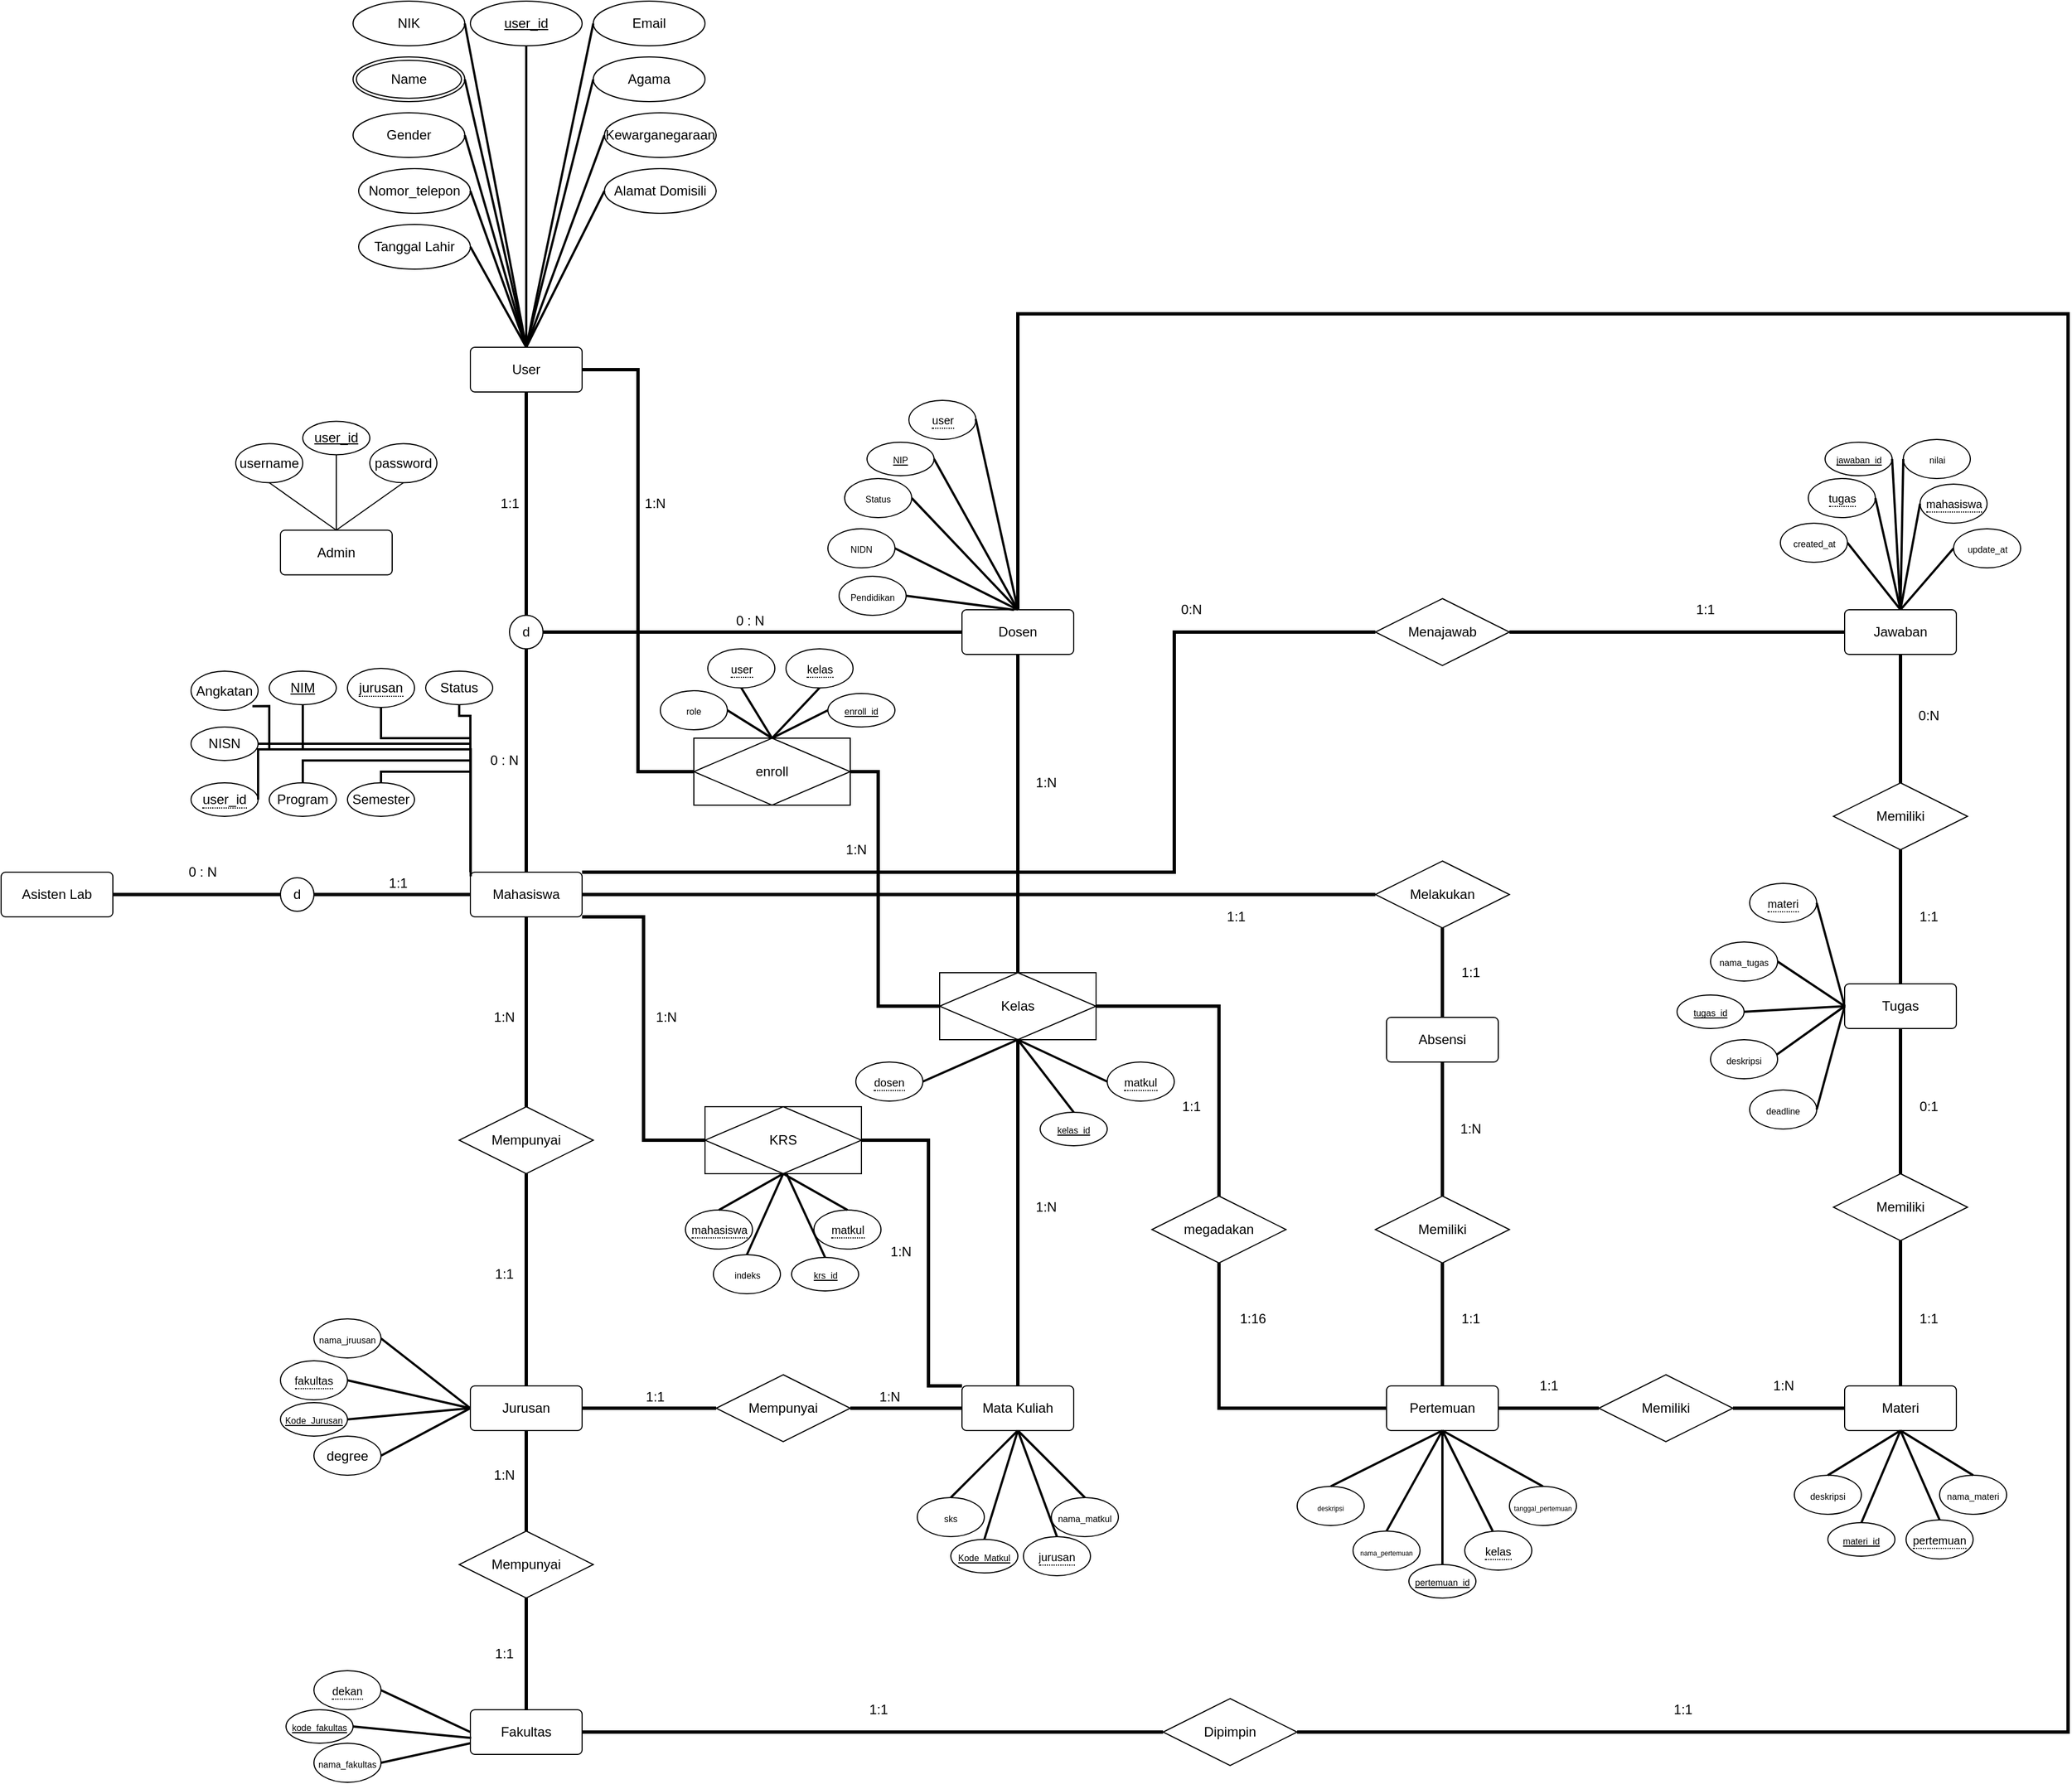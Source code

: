 <mxfile version="18.0.8" type="device"><diagram id="R2lEEEUBdFMjLlhIrx00" name="Page-1"><mxGraphModel dx="593" dy="1431" grid="1" gridSize="10" guides="1" tooltips="1" connect="1" arrows="1" fold="1" page="1" pageScale="1" pageWidth="850" pageHeight="1100" math="0" shadow="0" extFonts="Permanent Marker^https://fonts.googleapis.com/css?family=Permanent+Marker"><root><mxCell id="0"/><mxCell id="1" parent="0"/><mxCell id="BEKEpHuXEs58Hf4m7bYt-1" value="User" style="rounded=1;arcSize=10;whiteSpace=wrap;html=1;align=center;" parent="1" vertex="1"><mxGeometry x="960" y="190" width="100" height="40" as="geometry"/></mxCell><mxCell id="BEKEpHuXEs58Hf4m7bYt-3" value="Dosen" style="rounded=1;arcSize=10;whiteSpace=wrap;html=1;align=center;" parent="1" vertex="1"><mxGeometry x="1400" y="425" width="100" height="40" as="geometry"/></mxCell><mxCell id="BEKEpHuXEs58Hf4m7bYt-4" value="Fakultas" style="rounded=1;arcSize=10;whiteSpace=wrap;html=1;align=center;" parent="1" vertex="1"><mxGeometry x="960" y="1410" width="100" height="40" as="geometry"/></mxCell><mxCell id="BEKEpHuXEs58Hf4m7bYt-5" value="Jurusan" style="rounded=1;arcSize=10;whiteSpace=wrap;html=1;align=center;" parent="1" vertex="1"><mxGeometry x="960" y="1120" width="100" height="40" as="geometry"/></mxCell><mxCell id="BEKEpHuXEs58Hf4m7bYt-6" value="Mata Kuliah" style="rounded=1;arcSize=10;whiteSpace=wrap;html=1;align=center;" parent="1" vertex="1"><mxGeometry x="1400" y="1120" width="100" height="40" as="geometry"/></mxCell><mxCell id="BEKEpHuXEs58Hf4m7bYt-7" value="Pertemuan" style="rounded=1;arcSize=10;whiteSpace=wrap;html=1;align=center;" parent="1" vertex="1"><mxGeometry x="1780" y="1120" width="100" height="40" as="geometry"/></mxCell><mxCell id="BEKEpHuXEs58Hf4m7bYt-9" value="Materi" style="rounded=1;arcSize=10;whiteSpace=wrap;html=1;align=center;" parent="1" vertex="1"><mxGeometry x="2190" y="1120" width="100" height="40" as="geometry"/></mxCell><mxCell id="BEKEpHuXEs58Hf4m7bYt-10" value="Tugas" style="rounded=1;arcSize=10;whiteSpace=wrap;html=1;align=center;" parent="1" vertex="1"><mxGeometry x="2190" y="760" width="100" height="40" as="geometry"/></mxCell><mxCell id="BEKEpHuXEs58Hf4m7bYt-11" value="Jawaban" style="rounded=1;arcSize=10;whiteSpace=wrap;html=1;align=center;" parent="1" vertex="1"><mxGeometry x="2190" y="425" width="100" height="40" as="geometry"/></mxCell><mxCell id="BEKEpHuXEs58Hf4m7bYt-12" value="Asisten Lab" style="rounded=1;arcSize=10;whiteSpace=wrap;html=1;align=center;" parent="1" vertex="1"><mxGeometry x="540" y="660" width="100" height="40" as="geometry"/></mxCell><mxCell id="BEKEpHuXEs58Hf4m7bYt-14" value="Admin" style="rounded=1;arcSize=10;whiteSpace=wrap;html=1;align=center;" parent="1" vertex="1"><mxGeometry x="790" y="353.75" width="100" height="40" as="geometry"/></mxCell><mxCell id="BEKEpHuXEs58Hf4m7bYt-15" value="" style="endArrow=none;html=1;rounded=0;entryX=0.5;entryY=1;entryDx=0;entryDy=0;exitX=0.5;exitY=0;exitDx=0;exitDy=0;strokeWidth=3;" parent="1" source="BEKEpHuXEs58Hf4m7bYt-16" target="BEKEpHuXEs58Hf4m7bYt-1" edge="1"><mxGeometry relative="1" as="geometry"><mxPoint x="1010" y="430" as="sourcePoint"/><mxPoint x="630" y="340" as="targetPoint"/></mxGeometry></mxCell><mxCell id="BEKEpHuXEs58Hf4m7bYt-16" value="d" style="ellipse;whiteSpace=wrap;html=1;" parent="1" vertex="1"><mxGeometry x="995" y="430" width="30" height="30" as="geometry"/></mxCell><mxCell id="BEKEpHuXEs58Hf4m7bYt-18" value="1:1" style="text;html=1;align=center;verticalAlign=middle;resizable=0;points=[];autosize=1;strokeColor=none;fillColor=none;strokeWidth=3;" parent="1" vertex="1"><mxGeometry x="980" y="320" width="30" height="20" as="geometry"/></mxCell><mxCell id="BEKEpHuXEs58Hf4m7bYt-20" value="" style="endArrow=none;html=1;rounded=0;entryX=1;entryY=0.5;entryDx=0;entryDy=0;exitX=0;exitY=0.5;exitDx=0;exitDy=0;strokeWidth=3;" parent="1" source="BEKEpHuXEs58Hf4m7bYt-3" target="BEKEpHuXEs58Hf4m7bYt-16" edge="1"><mxGeometry relative="1" as="geometry"><mxPoint x="820" y="455" as="sourcePoint"/><mxPoint x="1005.0" y="455" as="targetPoint"/></mxGeometry></mxCell><mxCell id="BEKEpHuXEs58Hf4m7bYt-21" value="0 : N" style="text;html=1;align=center;verticalAlign=middle;resizable=0;points=[];autosize=1;strokeColor=none;fillColor=none;" parent="1" vertex="1"><mxGeometry x="1190" y="425" width="40" height="20" as="geometry"/></mxCell><mxCell id="BEKEpHuXEs58Hf4m7bYt-22" value="Mahasiswa" style="rounded=1;arcSize=10;whiteSpace=wrap;html=1;align=center;" parent="1" vertex="1"><mxGeometry x="960" y="660" width="100" height="40" as="geometry"/></mxCell><mxCell id="BEKEpHuXEs58Hf4m7bYt-24" value="" style="endArrow=none;html=1;rounded=0;strokeWidth=3;" parent="1" source="BEKEpHuXEs58Hf4m7bYt-22" target="BEKEpHuXEs58Hf4m7bYt-16" edge="1"><mxGeometry relative="1" as="geometry"><mxPoint x="1010" y="660" as="sourcePoint"/><mxPoint x="1010" y="460" as="targetPoint"/></mxGeometry></mxCell><mxCell id="BEKEpHuXEs58Hf4m7bYt-26" value="0 : N" style="text;html=1;align=center;verticalAlign=middle;resizable=0;points=[];autosize=1;strokeColor=none;fillColor=none;" parent="1" vertex="1"><mxGeometry x="970" y="550" width="40" height="20" as="geometry"/></mxCell><mxCell id="BEKEpHuXEs58Hf4m7bYt-28" value="d" style="ellipse;whiteSpace=wrap;html=1;" parent="1" vertex="1"><mxGeometry x="790" y="665" width="30" height="30" as="geometry"/></mxCell><mxCell id="BEKEpHuXEs58Hf4m7bYt-29" value="" style="endArrow=none;html=1;rounded=0;entryX=1;entryY=0.5;entryDx=0;entryDy=0;exitX=0;exitY=0.5;exitDx=0;exitDy=0;strokeWidth=3;" parent="1" source="BEKEpHuXEs58Hf4m7bYt-22" target="BEKEpHuXEs58Hf4m7bYt-28" edge="1"><mxGeometry relative="1" as="geometry"><mxPoint x="1020" y="670" as="sourcePoint"/><mxPoint x="1020" y="470" as="targetPoint"/></mxGeometry></mxCell><mxCell id="BEKEpHuXEs58Hf4m7bYt-31" value="" style="endArrow=none;html=1;rounded=0;entryX=1;entryY=0.5;entryDx=0;entryDy=0;exitX=0;exitY=0.5;exitDx=0;exitDy=0;strokeWidth=3;" parent="1" source="BEKEpHuXEs58Hf4m7bYt-28" target="BEKEpHuXEs58Hf4m7bYt-12" edge="1"><mxGeometry relative="1" as="geometry"><mxPoint x="640" y="455" as="sourcePoint"/><mxPoint x="1005" y="455" as="targetPoint"/></mxGeometry></mxCell><mxCell id="BEKEpHuXEs58Hf4m7bYt-33" value="0 : N" style="text;html=1;align=center;verticalAlign=middle;resizable=0;points=[];autosize=1;strokeColor=none;fillColor=none;" parent="1" vertex="1"><mxGeometry x="700" y="650" width="40" height="20" as="geometry"/></mxCell><mxCell id="BEKEpHuXEs58Hf4m7bYt-35" value="1:1" style="text;html=1;align=center;verticalAlign=middle;resizable=0;points=[];autosize=1;strokeColor=none;fillColor=none;" parent="1" vertex="1"><mxGeometry x="880" y="660" width="30" height="20" as="geometry"/></mxCell><mxCell id="BEKEpHuXEs58Hf4m7bYt-36" value="Mempunyai" style="shape=rhombus;perimeter=rhombusPerimeter;whiteSpace=wrap;html=1;align=center;" parent="1" vertex="1"><mxGeometry x="950" y="870" width="120" height="60" as="geometry"/></mxCell><mxCell id="BEKEpHuXEs58Hf4m7bYt-39" value="Mempunyai" style="shape=rhombus;perimeter=rhombusPerimeter;whiteSpace=wrap;html=1;align=center;" parent="1" vertex="1"><mxGeometry x="950" y="1250" width="120" height="60" as="geometry"/></mxCell><mxCell id="BEKEpHuXEs58Hf4m7bYt-40" value="Mempunyai" style="shape=rhombus;perimeter=rhombusPerimeter;whiteSpace=wrap;html=1;align=center;" parent="1" vertex="1"><mxGeometry x="1180" y="1110" width="120" height="60" as="geometry"/></mxCell><mxCell id="BEKEpHuXEs58Hf4m7bYt-41" value="" style="endArrow=none;html=1;rounded=0;entryX=0.5;entryY=0;entryDx=0;entryDy=0;exitX=0.5;exitY=1;exitDx=0;exitDy=0;strokeWidth=3;" parent="1" source="BEKEpHuXEs58Hf4m7bYt-22" target="BEKEpHuXEs58Hf4m7bYt-36" edge="1"><mxGeometry relative="1" as="geometry"><mxPoint x="1020" y="670" as="sourcePoint"/><mxPoint x="1020" y="470" as="targetPoint"/></mxGeometry></mxCell><mxCell id="BEKEpHuXEs58Hf4m7bYt-42" value="" style="endArrow=none;html=1;rounded=0;entryX=0.5;entryY=1;entryDx=0;entryDy=0;exitX=0.5;exitY=0;exitDx=0;exitDy=0;strokeWidth=3;" parent="1" source="BEKEpHuXEs58Hf4m7bYt-5" target="BEKEpHuXEs58Hf4m7bYt-36" edge="1"><mxGeometry relative="1" as="geometry"><mxPoint x="1020" y="790" as="sourcePoint"/><mxPoint x="1020" y="880" as="targetPoint"/></mxGeometry></mxCell><mxCell id="BEKEpHuXEs58Hf4m7bYt-43" value="" style="endArrow=none;html=1;rounded=0;entryX=0.5;entryY=1;entryDx=0;entryDy=0;exitX=0.5;exitY=0;exitDx=0;exitDy=0;strokeWidth=3;" parent="1" source="BEKEpHuXEs58Hf4m7bYt-39" target="BEKEpHuXEs58Hf4m7bYt-5" edge="1"><mxGeometry relative="1" as="geometry"><mxPoint x="1020" y="1130.0" as="sourcePoint"/><mxPoint x="1020" y="1040" as="targetPoint"/></mxGeometry></mxCell><mxCell id="BEKEpHuXEs58Hf4m7bYt-44" value="" style="endArrow=none;html=1;rounded=0;entryX=1;entryY=0.5;entryDx=0;entryDy=0;exitX=0;exitY=0.5;exitDx=0;exitDy=0;strokeWidth=3;" parent="1" source="BEKEpHuXEs58Hf4m7bYt-40" target="BEKEpHuXEs58Hf4m7bYt-5" edge="1"><mxGeometry relative="1" as="geometry"><mxPoint x="1020" y="1260.0" as="sourcePoint"/><mxPoint x="1020" y="1170.0" as="targetPoint"/></mxGeometry></mxCell><mxCell id="BEKEpHuXEs58Hf4m7bYt-45" value="" style="endArrow=none;html=1;rounded=0;entryX=1;entryY=0.5;entryDx=0;entryDy=0;exitX=0;exitY=0.5;exitDx=0;exitDy=0;strokeWidth=3;" parent="1" source="BEKEpHuXEs58Hf4m7bYt-6" target="BEKEpHuXEs58Hf4m7bYt-40" edge="1"><mxGeometry relative="1" as="geometry"><mxPoint x="1190" y="1150.0" as="sourcePoint"/><mxPoint x="1070" y="1150.0" as="targetPoint"/></mxGeometry></mxCell><mxCell id="BEKEpHuXEs58Hf4m7bYt-46" value="" style="endArrow=none;html=1;rounded=0;entryX=0.5;entryY=1;entryDx=0;entryDy=0;exitX=0.5;exitY=0;exitDx=0;exitDy=0;strokeWidth=3;" parent="1" source="BEKEpHuXEs58Hf4m7bYt-4" target="BEKEpHuXEs58Hf4m7bYt-39" edge="1"><mxGeometry relative="1" as="geometry"><mxPoint x="1020" y="1260" as="sourcePoint"/><mxPoint x="1020" y="1170" as="targetPoint"/></mxGeometry></mxCell><mxCell id="BEKEpHuXEs58Hf4m7bYt-47" value="" style="endArrow=none;html=1;rounded=0;entryX=0.5;entryY=1;entryDx=0;entryDy=0;exitX=0.5;exitY=0;exitDx=0;exitDy=0;strokeWidth=3;" parent="1" source="7rjHZhwQ7_PPMKG6_H6g-1" target="BEKEpHuXEs58Hf4m7bYt-3" edge="1"><mxGeometry relative="1" as="geometry"><mxPoint x="1450" y="740" as="sourcePoint"/><mxPoint x="1020" y="470" as="targetPoint"/></mxGeometry></mxCell><mxCell id="BEKEpHuXEs58Hf4m7bYt-49" value="" style="endArrow=none;html=1;rounded=0;entryX=0.5;entryY=0;entryDx=0;entryDy=0;exitX=0.5;exitY=1;exitDx=0;exitDy=0;strokeWidth=3;" parent="1" source="7rjHZhwQ7_PPMKG6_H6g-1" target="BEKEpHuXEs58Hf4m7bYt-6" edge="1"><mxGeometry relative="1" as="geometry"><mxPoint x="1450" y="830" as="sourcePoint"/><mxPoint x="1460" y="475" as="targetPoint"/></mxGeometry></mxCell><mxCell id="BEKEpHuXEs58Hf4m7bYt-50" value="megadakan" style="shape=rhombus;perimeter=rhombusPerimeter;whiteSpace=wrap;html=1;align=center;" parent="1" vertex="1"><mxGeometry x="1570" y="950" width="120" height="60" as="geometry"/></mxCell><mxCell id="BEKEpHuXEs58Hf4m7bYt-52" value="" style="endArrow=none;html=1;rounded=0;entryX=0.5;entryY=1;entryDx=0;entryDy=0;exitX=0;exitY=0.5;exitDx=0;exitDy=0;strokeWidth=3;edgeStyle=orthogonalEdgeStyle;" parent="1" source="BEKEpHuXEs58Hf4m7bYt-7" target="BEKEpHuXEs58Hf4m7bYt-50" edge="1"><mxGeometry relative="1" as="geometry"><mxPoint x="1590" y="1150" as="sourcePoint"/><mxPoint x="1510" y="1150" as="targetPoint"/></mxGeometry></mxCell><mxCell id="BEKEpHuXEs58Hf4m7bYt-54" value="Memiliki" style="shape=rhombus;perimeter=rhombusPerimeter;whiteSpace=wrap;html=1;align=center;" parent="1" vertex="1"><mxGeometry x="1970" y="1110" width="120" height="60" as="geometry"/></mxCell><mxCell id="7rjHZhwQ7_PPMKG6_H6g-1" value="Kelas" style="shape=associativeEntity;whiteSpace=wrap;html=1;align=center;" parent="1" vertex="1"><mxGeometry x="1380" y="750" width="140" height="60" as="geometry"/></mxCell><mxCell id="7rjHZhwQ7_PPMKG6_H6g-5" value="" style="endArrow=none;html=1;rounded=0;exitX=1;exitY=0.5;exitDx=0;exitDy=0;entryX=0;entryY=0.5;entryDx=0;entryDy=0;edgeStyle=orthogonalEdgeStyle;strokeWidth=3;" parent="1" source="BEKEpHuXEs58Hf4m7bYt-1" target="7rjHZhwQ7_PPMKG6_H6g-48" edge="1"><mxGeometry relative="1" as="geometry"><mxPoint x="1060" y="860" as="sourcePoint"/><mxPoint x="1150" y="570" as="targetPoint"/></mxGeometry></mxCell><mxCell id="7rjHZhwQ7_PPMKG6_H6g-6" value="" style="endArrow=none;html=1;rounded=0;entryX=0;entryY=0.5;entryDx=0;entryDy=0;edgeStyle=orthogonalEdgeStyle;exitX=1;exitY=0.5;exitDx=0;exitDy=0;strokeWidth=3;" parent="1" source="7rjHZhwQ7_PPMKG6_H6g-48" target="7rjHZhwQ7_PPMKG6_H6g-1" edge="1"><mxGeometry relative="1" as="geometry"><mxPoint x="1350" y="560" as="sourcePoint"/><mxPoint x="1020" y="880" as="targetPoint"/><Array as="points"><mxPoint x="1325" y="570"/><mxPoint x="1325" y="780"/></Array></mxGeometry></mxCell><mxCell id="7rjHZhwQ7_PPMKG6_H6g-7" value="KRS" style="shape=associativeEntity;whiteSpace=wrap;html=1;align=center;" parent="1" vertex="1"><mxGeometry x="1170" y="870" width="140" height="60" as="geometry"/></mxCell><mxCell id="7rjHZhwQ7_PPMKG6_H6g-8" value="" style="endArrow=none;html=1;rounded=0;entryX=0;entryY=0.5;entryDx=0;entryDy=0;edgeStyle=orthogonalEdgeStyle;strokeWidth=3;" parent="1" target="7rjHZhwQ7_PPMKG6_H6g-7" edge="1"><mxGeometry relative="1" as="geometry"><mxPoint x="1060" y="700" as="sourcePoint"/><mxPoint x="1160" y="580" as="targetPoint"/><Array as="points"><mxPoint x="1060" y="700"/><mxPoint x="1115" y="700"/><mxPoint x="1115" y="900"/></Array></mxGeometry></mxCell><mxCell id="7rjHZhwQ7_PPMKG6_H6g-9" value="" style="endArrow=none;html=1;rounded=0;exitX=1;exitY=0.5;exitDx=0;exitDy=0;entryX=0;entryY=0;entryDx=0;entryDy=0;edgeStyle=orthogonalEdgeStyle;strokeWidth=3;" parent="1" source="7rjHZhwQ7_PPMKG6_H6g-7" target="BEKEpHuXEs58Hf4m7bYt-6" edge="1"><mxGeometry relative="1" as="geometry"><mxPoint x="1070" y="690" as="sourcePoint"/><mxPoint x="1180" y="910" as="targetPoint"/><Array as="points"><mxPoint x="1370" y="900"/><mxPoint x="1370" y="1120"/></Array></mxGeometry></mxCell><mxCell id="7rjHZhwQ7_PPMKG6_H6g-10" value="Memiliki" style="shape=rhombus;perimeter=rhombusPerimeter;whiteSpace=wrap;html=1;align=center;" parent="1" vertex="1"><mxGeometry x="2180" y="930" width="120" height="60" as="geometry"/></mxCell><mxCell id="7rjHZhwQ7_PPMKG6_H6g-11" value="" style="endArrow=none;html=1;rounded=0;entryX=0.5;entryY=0;entryDx=0;entryDy=0;exitX=0.5;exitY=1;exitDx=0;exitDy=0;strokeWidth=3;" parent="1" source="7rjHZhwQ7_PPMKG6_H6g-10" target="BEKEpHuXEs58Hf4m7bYt-9" edge="1"><mxGeometry relative="1" as="geometry"><mxPoint x="1840" y="1150" as="sourcePoint"/><mxPoint x="1760" y="1150.0" as="targetPoint"/></mxGeometry></mxCell><mxCell id="7rjHZhwQ7_PPMKG6_H6g-12" value="" style="endArrow=none;html=1;rounded=0;entryX=0.5;entryY=0;entryDx=0;entryDy=0;exitX=0.5;exitY=1;exitDx=0;exitDy=0;strokeWidth=3;" parent="1" source="BEKEpHuXEs58Hf4m7bYt-10" target="7rjHZhwQ7_PPMKG6_H6g-10" edge="1"><mxGeometry relative="1" as="geometry"><mxPoint x="2245" y="1000" as="sourcePoint"/><mxPoint x="2250" y="1130" as="targetPoint"/></mxGeometry></mxCell><mxCell id="7rjHZhwQ7_PPMKG6_H6g-13" value="" style="endArrow=none;html=1;rounded=0;entryX=0;entryY=0.5;entryDx=0;entryDy=0;exitX=1;exitY=0.5;exitDx=0;exitDy=0;strokeWidth=3;" parent="1" source="BEKEpHuXEs58Hf4m7bYt-7" target="BEKEpHuXEs58Hf4m7bYt-54" edge="1"><mxGeometry relative="1" as="geometry"><mxPoint x="1790" y="1150" as="sourcePoint"/><mxPoint x="1710" y="1150" as="targetPoint"/></mxGeometry></mxCell><mxCell id="7rjHZhwQ7_PPMKG6_H6g-14" value="" style="endArrow=none;html=1;rounded=0;entryX=0;entryY=0.5;entryDx=0;entryDy=0;exitX=1;exitY=0.5;exitDx=0;exitDy=0;strokeWidth=3;" parent="1" source="BEKEpHuXEs58Hf4m7bYt-54" target="BEKEpHuXEs58Hf4m7bYt-9" edge="1"><mxGeometry relative="1" as="geometry"><mxPoint x="2110" y="1140" as="sourcePoint"/><mxPoint x="2000" y="1150" as="targetPoint"/></mxGeometry></mxCell><mxCell id="7rjHZhwQ7_PPMKG6_H6g-15" value="Memiliki" style="shape=rhombus;perimeter=rhombusPerimeter;whiteSpace=wrap;html=1;align=center;" parent="1" vertex="1"><mxGeometry x="1770" y="950" width="120" height="60" as="geometry"/></mxCell><mxCell id="7rjHZhwQ7_PPMKG6_H6g-16" value="Absensi" style="rounded=1;arcSize=10;whiteSpace=wrap;html=1;align=center;" parent="1" vertex="1"><mxGeometry x="1780" y="790" width="100" height="40" as="geometry"/></mxCell><mxCell id="7rjHZhwQ7_PPMKG6_H6g-17" value="" style="endArrow=none;html=1;rounded=0;entryX=0;entryY=0.5;entryDx=0;entryDy=0;strokeWidth=3;" parent="1" target="7rjHZhwQ7_PPMKG6_H6g-18" edge="1"><mxGeometry relative="1" as="geometry"><mxPoint x="1060" y="680" as="sourcePoint"/><mxPoint x="1600" y="680" as="targetPoint"/></mxGeometry></mxCell><mxCell id="7rjHZhwQ7_PPMKG6_H6g-18" value="Melakukan" style="shape=rhombus;perimeter=rhombusPerimeter;whiteSpace=wrap;html=1;align=center;" parent="1" vertex="1"><mxGeometry x="1770" y="650" width="120" height="60" as="geometry"/></mxCell><mxCell id="7rjHZhwQ7_PPMKG6_H6g-20" value="" style="endArrow=none;html=1;rounded=0;entryX=0.5;entryY=1;entryDx=0;entryDy=0;exitX=0.5;exitY=0;exitDx=0;exitDy=0;strokeWidth=3;" parent="1" source="7rjHZhwQ7_PPMKG6_H6g-16" target="7rjHZhwQ7_PPMKG6_H6g-18" edge="1"><mxGeometry relative="1" as="geometry"><mxPoint x="1070" y="690" as="sourcePoint"/><mxPoint x="1780" y="690" as="targetPoint"/></mxGeometry></mxCell><mxCell id="7rjHZhwQ7_PPMKG6_H6g-22" value="" style="endArrow=none;html=1;rounded=0;entryX=0.5;entryY=1;entryDx=0;entryDy=0;exitX=0.5;exitY=0;exitDx=0;exitDy=0;strokeWidth=3;" parent="1" source="7rjHZhwQ7_PPMKG6_H6g-15" target="7rjHZhwQ7_PPMKG6_H6g-16" edge="1"><mxGeometry relative="1" as="geometry"><mxPoint x="1840" y="770" as="sourcePoint"/><mxPoint x="1840" y="720" as="targetPoint"/></mxGeometry></mxCell><mxCell id="7rjHZhwQ7_PPMKG6_H6g-23" value="" style="endArrow=none;html=1;rounded=0;entryX=0.5;entryY=1;entryDx=0;entryDy=0;exitX=0.5;exitY=0;exitDx=0;exitDy=0;strokeWidth=3;" parent="1" source="BEKEpHuXEs58Hf4m7bYt-7" target="7rjHZhwQ7_PPMKG6_H6g-15" edge="1"><mxGeometry relative="1" as="geometry"><mxPoint x="1840" y="940" as="sourcePoint"/><mxPoint x="1840" y="840" as="targetPoint"/></mxGeometry></mxCell><mxCell id="7rjHZhwQ7_PPMKG6_H6g-24" value="Memiliki" style="shape=rhombus;perimeter=rhombusPerimeter;whiteSpace=wrap;html=1;align=center;" parent="1" vertex="1"><mxGeometry x="2180" y="580" width="120" height="60" as="geometry"/></mxCell><mxCell id="7rjHZhwQ7_PPMKG6_H6g-25" value="" style="endArrow=none;html=1;rounded=0;entryX=0.5;entryY=1;entryDx=0;entryDy=0;exitX=0.5;exitY=0;exitDx=0;exitDy=0;strokeWidth=3;" parent="1" source="BEKEpHuXEs58Hf4m7bYt-10" target="7rjHZhwQ7_PPMKG6_H6g-24" edge="1"><mxGeometry relative="1" as="geometry"><mxPoint x="1890" y="800" as="sourcePoint"/><mxPoint x="1890" y="720" as="targetPoint"/></mxGeometry></mxCell><mxCell id="7rjHZhwQ7_PPMKG6_H6g-26" value="" style="endArrow=none;html=1;rounded=0;entryX=0.5;entryY=1;entryDx=0;entryDy=0;exitX=0.5;exitY=0;exitDx=0;exitDy=0;strokeWidth=3;" parent="1" source="7rjHZhwQ7_PPMKG6_H6g-24" target="BEKEpHuXEs58Hf4m7bYt-11" edge="1"><mxGeometry relative="1" as="geometry"><mxPoint x="2280" y="530" as="sourcePoint"/><mxPoint x="2250" y="630" as="targetPoint"/></mxGeometry></mxCell><mxCell id="7rjHZhwQ7_PPMKG6_H6g-27" value="Menajawab" style="shape=rhombus;perimeter=rhombusPerimeter;whiteSpace=wrap;html=1;align=center;" parent="1" vertex="1"><mxGeometry x="1770" y="415" width="120" height="60" as="geometry"/></mxCell><mxCell id="7rjHZhwQ7_PPMKG6_H6g-28" value="" style="endArrow=none;html=1;rounded=0;exitX=1;exitY=0;exitDx=0;exitDy=0;entryX=0;entryY=0.5;entryDx=0;entryDy=0;edgeStyle=orthogonalEdgeStyle;strokeWidth=3;" parent="1" source="BEKEpHuXEs58Hf4m7bYt-22" target="7rjHZhwQ7_PPMKG6_H6g-27" edge="1"><mxGeometry relative="1" as="geometry"><mxPoint x="1460" y="650" as="sourcePoint"/><mxPoint x="1620" y="650" as="targetPoint"/><Array as="points"><mxPoint x="1590" y="660"/><mxPoint x="1590" y="445"/></Array></mxGeometry></mxCell><mxCell id="7rjHZhwQ7_PPMKG6_H6g-29" value="" style="endArrow=none;html=1;rounded=0;exitX=1;exitY=0.5;exitDx=0;exitDy=0;entryX=0;entryY=0.5;entryDx=0;entryDy=0;strokeWidth=3;" parent="1" source="7rjHZhwQ7_PPMKG6_H6g-27" target="BEKEpHuXEs58Hf4m7bYt-11" edge="1"><mxGeometry relative="1" as="geometry"><mxPoint x="1460" y="650" as="sourcePoint"/><mxPoint x="1620" y="650" as="targetPoint"/></mxGeometry></mxCell><mxCell id="7rjHZhwQ7_PPMKG6_H6g-30" value="Dipimpin" style="shape=rhombus;perimeter=rhombusPerimeter;whiteSpace=wrap;html=1;align=center;" parent="1" vertex="1"><mxGeometry x="1580" y="1400" width="120" height="60" as="geometry"/></mxCell><mxCell id="7rjHZhwQ7_PPMKG6_H6g-31" value="" style="endArrow=none;html=1;rounded=0;exitX=1;exitY=0.5;exitDx=0;exitDy=0;entryX=0;entryY=0.5;entryDx=0;entryDy=0;strokeWidth=3;" parent="1" source="BEKEpHuXEs58Hf4m7bYt-4" target="7rjHZhwQ7_PPMKG6_H6g-30" edge="1"><mxGeometry relative="1" as="geometry"><mxPoint x="1460" y="1330" as="sourcePoint"/><mxPoint x="1620" y="1330" as="targetPoint"/></mxGeometry></mxCell><mxCell id="7rjHZhwQ7_PPMKG6_H6g-32" value="" style="endArrow=none;html=1;rounded=0;exitX=0.5;exitY=0;exitDx=0;exitDy=0;entryX=1;entryY=0.5;entryDx=0;entryDy=0;edgeStyle=orthogonalEdgeStyle;strokeWidth=3;" parent="1" source="BEKEpHuXEs58Hf4m7bYt-3" target="7rjHZhwQ7_PPMKG6_H6g-30" edge="1"><mxGeometry relative="1" as="geometry"><mxPoint x="1610" y="750" as="sourcePoint"/><mxPoint x="1770" y="750" as="targetPoint"/><Array as="points"><mxPoint x="1450" y="160"/><mxPoint x="2390" y="160"/><mxPoint x="2390" y="1430"/></Array></mxGeometry></mxCell><mxCell id="7rjHZhwQ7_PPMKG6_H6g-33" value="1:1" style="text;html=1;align=center;verticalAlign=middle;resizable=0;points=[];autosize=1;strokeColor=none;fillColor=none;" parent="1" vertex="1"><mxGeometry x="975" y="1010" width="30" height="20" as="geometry"/></mxCell><mxCell id="7rjHZhwQ7_PPMKG6_H6g-34" value="1:N" style="text;html=1;align=center;verticalAlign=middle;resizable=0;points=[];autosize=1;strokeColor=none;fillColor=none;" parent="1" vertex="1"><mxGeometry x="975" y="780" width="30" height="20" as="geometry"/></mxCell><mxCell id="7rjHZhwQ7_PPMKG6_H6g-35" value="1:N" style="text;html=1;align=center;verticalAlign=middle;resizable=0;points=[];autosize=1;strokeColor=none;fillColor=none;" parent="1" vertex="1"><mxGeometry x="975" y="1190" width="30" height="20" as="geometry"/></mxCell><mxCell id="7rjHZhwQ7_PPMKG6_H6g-36" value="1:1" style="text;html=1;align=center;verticalAlign=middle;resizable=0;points=[];autosize=1;strokeColor=none;fillColor=none;" parent="1" vertex="1"><mxGeometry x="975" y="1350" width="30" height="20" as="geometry"/></mxCell><mxCell id="7rjHZhwQ7_PPMKG6_H6g-37" value="1:1" style="text;html=1;align=center;verticalAlign=middle;resizable=0;points=[];autosize=1;strokeColor=none;fillColor=none;" parent="1" vertex="1"><mxGeometry x="1310" y="1400" width="30" height="20" as="geometry"/></mxCell><mxCell id="7rjHZhwQ7_PPMKG6_H6g-38" value="1:1" style="text;html=1;align=center;verticalAlign=middle;resizable=0;points=[];autosize=1;strokeColor=none;fillColor=none;" parent="1" vertex="1"><mxGeometry x="2030" y="1400" width="30" height="20" as="geometry"/></mxCell><mxCell id="7rjHZhwQ7_PPMKG6_H6g-39" value="1:1" style="text;html=1;align=center;verticalAlign=middle;resizable=0;points=[];autosize=1;strokeColor=none;fillColor=none;" parent="1" vertex="1"><mxGeometry x="1590" y="860" width="30" height="20" as="geometry"/></mxCell><mxCell id="7rjHZhwQ7_PPMKG6_H6g-40" value="1:16" style="text;html=1;align=center;verticalAlign=middle;resizable=0;points=[];autosize=1;strokeColor=none;fillColor=none;" parent="1" vertex="1"><mxGeometry x="1640" y="1050" width="40" height="20" as="geometry"/></mxCell><mxCell id="7rjHZhwQ7_PPMKG6_H6g-41" value="1:1" style="text;html=1;align=center;verticalAlign=middle;resizable=0;points=[];autosize=1;strokeColor=none;fillColor=none;" parent="1" vertex="1"><mxGeometry x="1110" y="1120" width="30" height="20" as="geometry"/></mxCell><mxCell id="7rjHZhwQ7_PPMKG6_H6g-42" value="1:N" style="text;html=1;align=center;verticalAlign=middle;resizable=0;points=[];autosize=1;strokeColor=none;fillColor=none;" parent="1" vertex="1"><mxGeometry x="1320" y="1120" width="30" height="20" as="geometry"/></mxCell><mxCell id="7rjHZhwQ7_PPMKG6_H6g-43" value="1:N" style="text;html=1;align=center;verticalAlign=middle;resizable=0;points=[];autosize=1;strokeColor=none;fillColor=none;" parent="1" vertex="1"><mxGeometry x="1120" y="780" width="30" height="20" as="geometry"/></mxCell><mxCell id="7rjHZhwQ7_PPMKG6_H6g-44" value="1:N" style="text;html=1;align=center;verticalAlign=middle;resizable=0;points=[];autosize=1;strokeColor=none;fillColor=none;" parent="1" vertex="1"><mxGeometry x="1330" y="990" width="30" height="20" as="geometry"/></mxCell><mxCell id="7rjHZhwQ7_PPMKG6_H6g-45" value="1:N" style="text;html=1;align=center;verticalAlign=middle;resizable=0;points=[];autosize=1;strokeColor=none;fillColor=none;" parent="1" vertex="1"><mxGeometry x="1460" y="950" width="30" height="20" as="geometry"/></mxCell><mxCell id="7rjHZhwQ7_PPMKG6_H6g-46" value="1:N" style="text;html=1;align=center;verticalAlign=middle;resizable=0;points=[];autosize=1;strokeColor=none;fillColor=none;" parent="1" vertex="1"><mxGeometry x="1460" y="570" width="30" height="20" as="geometry"/></mxCell><mxCell id="7rjHZhwQ7_PPMKG6_H6g-47" value="1:N" style="text;html=1;align=center;verticalAlign=middle;resizable=0;points=[];autosize=1;strokeColor=none;fillColor=none;" parent="1" vertex="1"><mxGeometry x="1110" y="320" width="30" height="20" as="geometry"/></mxCell><mxCell id="7rjHZhwQ7_PPMKG6_H6g-48" value="enroll" style="shape=associativeEntity;whiteSpace=wrap;html=1;align=center;" parent="1" vertex="1"><mxGeometry x="1160" y="540" width="140" height="60" as="geometry"/></mxCell><mxCell id="7rjHZhwQ7_PPMKG6_H6g-49" value="1:N" style="text;html=1;align=center;verticalAlign=middle;resizable=0;points=[];autosize=1;strokeColor=none;fillColor=none;" parent="1" vertex="1"><mxGeometry x="1290" y="630" width="30" height="20" as="geometry"/></mxCell><mxCell id="7rjHZhwQ7_PPMKG6_H6g-50" value="0:N" style="text;html=1;align=center;verticalAlign=middle;resizable=0;points=[];autosize=1;strokeColor=none;fillColor=none;" parent="1" vertex="1"><mxGeometry x="1590" y="415" width="30" height="20" as="geometry"/></mxCell><mxCell id="7rjHZhwQ7_PPMKG6_H6g-51" value="1:1" style="text;html=1;align=center;verticalAlign=middle;resizable=0;points=[];autosize=1;strokeColor=none;fillColor=none;" parent="1" vertex="1"><mxGeometry x="2050" y="415" width="30" height="20" as="geometry"/></mxCell><mxCell id="7rjHZhwQ7_PPMKG6_H6g-52" value="1:1" style="text;html=1;align=center;verticalAlign=middle;resizable=0;points=[];autosize=1;strokeColor=none;fillColor=none;" parent="1" vertex="1"><mxGeometry x="1630" y="690" width="30" height="20" as="geometry"/></mxCell><mxCell id="7rjHZhwQ7_PPMKG6_H6g-53" value="1:1" style="text;html=1;align=center;verticalAlign=middle;resizable=0;points=[];autosize=1;strokeColor=none;fillColor=none;" parent="1" vertex="1"><mxGeometry x="1840" y="740" width="30" height="20" as="geometry"/></mxCell><mxCell id="7rjHZhwQ7_PPMKG6_H6g-54" value="1:N" style="text;html=1;align=center;verticalAlign=middle;resizable=0;points=[];autosize=1;strokeColor=none;fillColor=none;" parent="1" vertex="1"><mxGeometry x="1840" y="880" width="30" height="20" as="geometry"/></mxCell><mxCell id="7rjHZhwQ7_PPMKG6_H6g-55" value="1:1" style="text;html=1;align=center;verticalAlign=middle;resizable=0;points=[];autosize=1;strokeColor=none;fillColor=none;" parent="1" vertex="1"><mxGeometry x="1840" y="1050" width="30" height="20" as="geometry"/></mxCell><mxCell id="7rjHZhwQ7_PPMKG6_H6g-56" value="1:1" style="text;html=1;align=center;verticalAlign=middle;resizable=0;points=[];autosize=1;strokeColor=none;fillColor=none;" parent="1" vertex="1"><mxGeometry x="2250" y="690" width="30" height="20" as="geometry"/></mxCell><mxCell id="7rjHZhwQ7_PPMKG6_H6g-57" value="0:N" style="text;html=1;align=center;verticalAlign=middle;resizable=0;points=[];autosize=1;strokeColor=none;fillColor=none;" parent="1" vertex="1"><mxGeometry x="2250" y="510" width="30" height="20" as="geometry"/></mxCell><mxCell id="7rjHZhwQ7_PPMKG6_H6g-58" value="0:1" style="text;html=1;align=center;verticalAlign=middle;resizable=0;points=[];autosize=1;strokeColor=none;fillColor=none;" parent="1" vertex="1"><mxGeometry x="2250" y="860" width="30" height="20" as="geometry"/></mxCell><mxCell id="7rjHZhwQ7_PPMKG6_H6g-59" value="1:1" style="text;html=1;align=center;verticalAlign=middle;resizable=0;points=[];autosize=1;strokeColor=none;fillColor=none;" parent="1" vertex="1"><mxGeometry x="2250" y="1050" width="30" height="20" as="geometry"/></mxCell><mxCell id="7rjHZhwQ7_PPMKG6_H6g-60" value="1:N" style="text;html=1;align=center;verticalAlign=middle;resizable=0;points=[];autosize=1;strokeColor=none;fillColor=none;" parent="1" vertex="1"><mxGeometry x="2120" y="1110" width="30" height="20" as="geometry"/></mxCell><mxCell id="7rjHZhwQ7_PPMKG6_H6g-61" value="1:1" style="text;html=1;align=center;verticalAlign=middle;resizable=0;points=[];autosize=1;strokeColor=none;fillColor=none;" parent="1" vertex="1"><mxGeometry x="1910" y="1110" width="30" height="20" as="geometry"/></mxCell><mxCell id="7rjHZhwQ7_PPMKG6_H6g-68" value="user_id" style="ellipse;whiteSpace=wrap;html=1;align=center;fontStyle=4;strokeWidth=1;" parent="1" vertex="1"><mxGeometry x="960" y="-120" width="100" height="40" as="geometry"/></mxCell><mxCell id="7rjHZhwQ7_PPMKG6_H6g-69" value="NIK" style="ellipse;whiteSpace=wrap;html=1;align=center;strokeWidth=1;" parent="1" vertex="1"><mxGeometry x="855" y="-120" width="100" height="40" as="geometry"/></mxCell><mxCell id="7rjHZhwQ7_PPMKG6_H6g-70" value="Email" style="ellipse;whiteSpace=wrap;html=1;align=center;strokeWidth=1;" parent="1" vertex="1"><mxGeometry x="1070" y="-120" width="100" height="40" as="geometry"/></mxCell><mxCell id="7rjHZhwQ7_PPMKG6_H6g-72" value="Name" style="ellipse;shape=doubleEllipse;margin=3;whiteSpace=wrap;html=1;align=center;strokeWidth=1;" parent="1" vertex="1"><mxGeometry x="855" y="-70" width="100" height="40" as="geometry"/></mxCell><mxCell id="7rjHZhwQ7_PPMKG6_H6g-73" value="Gender" style="ellipse;whiteSpace=wrap;html=1;align=center;strokeWidth=1;" parent="1" vertex="1"><mxGeometry x="855" y="-20" width="100" height="40" as="geometry"/></mxCell><mxCell id="7rjHZhwQ7_PPMKG6_H6g-74" value="Agama" style="ellipse;whiteSpace=wrap;html=1;align=center;strokeWidth=1;" parent="1" vertex="1"><mxGeometry x="1070" y="-70" width="100" height="40" as="geometry"/></mxCell><mxCell id="7rjHZhwQ7_PPMKG6_H6g-75" value="Kewarganegaraan" style="ellipse;whiteSpace=wrap;html=1;align=center;strokeWidth=1;" parent="1" vertex="1"><mxGeometry x="1080" y="-20" width="100" height="40" as="geometry"/></mxCell><mxCell id="7rjHZhwQ7_PPMKG6_H6g-76" value="Nomor_telepon" style="ellipse;whiteSpace=wrap;html=1;align=center;strokeWidth=1;" parent="1" vertex="1"><mxGeometry x="860" y="30" width="100" height="40" as="geometry"/></mxCell><mxCell id="7rjHZhwQ7_PPMKG6_H6g-77" value="Alamat Domisili" style="ellipse;whiteSpace=wrap;html=1;align=center;strokeWidth=1;" parent="1" vertex="1"><mxGeometry x="1080" y="30" width="100" height="40" as="geometry"/></mxCell><mxCell id="7rjHZhwQ7_PPMKG6_H6g-78" value="Tanggal Lahir" style="ellipse;whiteSpace=wrap;html=1;align=center;strokeWidth=1;" parent="1" vertex="1"><mxGeometry x="860" y="80" width="100" height="40" as="geometry"/></mxCell><mxCell id="7rjHZhwQ7_PPMKG6_H6g-79" value="" style="endArrow=none;html=1;rounded=0;strokeWidth=2;entryX=0.5;entryY=0;entryDx=0;entryDy=0;exitX=0.5;exitY=1;exitDx=0;exitDy=0;" parent="1" source="7rjHZhwQ7_PPMKG6_H6g-68" target="BEKEpHuXEs58Hf4m7bYt-1" edge="1"><mxGeometry relative="1" as="geometry"><mxPoint x="870" y="100" as="sourcePoint"/><mxPoint x="1030" y="100" as="targetPoint"/></mxGeometry></mxCell><mxCell id="7rjHZhwQ7_PPMKG6_H6g-81" value="" style="endArrow=none;html=1;rounded=0;strokeWidth=2;entryX=0.5;entryY=0;entryDx=0;entryDy=0;exitX=0;exitY=0.5;exitDx=0;exitDy=0;" parent="1" source="7rjHZhwQ7_PPMKG6_H6g-70" target="BEKEpHuXEs58Hf4m7bYt-1" edge="1"><mxGeometry relative="1" as="geometry"><mxPoint x="1020" y="-70.0" as="sourcePoint"/><mxPoint x="1020" y="200.0" as="targetPoint"/></mxGeometry></mxCell><mxCell id="7rjHZhwQ7_PPMKG6_H6g-82" value="" style="endArrow=none;html=1;rounded=0;strokeWidth=2;entryX=0.5;entryY=0;entryDx=0;entryDy=0;" parent="1" target="BEKEpHuXEs58Hf4m7bYt-1" edge="1"><mxGeometry relative="1" as="geometry"><mxPoint x="1070" y="-50" as="sourcePoint"/><mxPoint x="1020" y="200.0" as="targetPoint"/></mxGeometry></mxCell><mxCell id="7rjHZhwQ7_PPMKG6_H6g-83" value="" style="endArrow=none;html=1;rounded=0;strokeWidth=2;entryX=0.5;entryY=0;entryDx=0;entryDy=0;exitX=0;exitY=0.5;exitDx=0;exitDy=0;" parent="1" source="7rjHZhwQ7_PPMKG6_H6g-75" target="BEKEpHuXEs58Hf4m7bYt-1" edge="1"><mxGeometry relative="1" as="geometry"><mxPoint x="1080" y="-40.0" as="sourcePoint"/><mxPoint x="1020" y="200.0" as="targetPoint"/></mxGeometry></mxCell><mxCell id="7rjHZhwQ7_PPMKG6_H6g-84" value="" style="endArrow=none;html=1;rounded=0;strokeWidth=2;exitX=0;exitY=0.5;exitDx=0;exitDy=0;" parent="1" source="7rjHZhwQ7_PPMKG6_H6g-77" edge="1"><mxGeometry relative="1" as="geometry"><mxPoint x="1090.0" y="10.0" as="sourcePoint"/><mxPoint x="1010" y="190" as="targetPoint"/></mxGeometry></mxCell><mxCell id="7rjHZhwQ7_PPMKG6_H6g-85" value="" style="endArrow=none;html=1;rounded=0;strokeWidth=2;exitX=1;exitY=0.5;exitDx=0;exitDy=0;" parent="1" source="7rjHZhwQ7_PPMKG6_H6g-69" edge="1"><mxGeometry relative="1" as="geometry"><mxPoint x="1090.0" y="60.0" as="sourcePoint"/><mxPoint x="1010" y="190" as="targetPoint"/></mxGeometry></mxCell><mxCell id="7rjHZhwQ7_PPMKG6_H6g-86" value="" style="endArrow=none;html=1;rounded=0;strokeWidth=2;exitX=1;exitY=0.5;exitDx=0;exitDy=0;" parent="1" source="7rjHZhwQ7_PPMKG6_H6g-72" edge="1"><mxGeometry relative="1" as="geometry"><mxPoint x="965" y="-90.0" as="sourcePoint"/><mxPoint x="1010" y="190" as="targetPoint"/></mxGeometry></mxCell><mxCell id="7rjHZhwQ7_PPMKG6_H6g-87" value="" style="endArrow=none;html=1;rounded=0;strokeWidth=2;exitX=1;exitY=0.5;exitDx=0;exitDy=0;entryX=0.5;entryY=0;entryDx=0;entryDy=0;" parent="1" source="7rjHZhwQ7_PPMKG6_H6g-73" target="BEKEpHuXEs58Hf4m7bYt-1" edge="1"><mxGeometry relative="1" as="geometry"><mxPoint x="965" y="-40.0" as="sourcePoint"/><mxPoint x="1020" y="200.0" as="targetPoint"/></mxGeometry></mxCell><mxCell id="7rjHZhwQ7_PPMKG6_H6g-88" value="" style="endArrow=none;html=1;rounded=0;strokeWidth=2;exitX=1;exitY=0.5;exitDx=0;exitDy=0;entryX=0.5;entryY=0;entryDx=0;entryDy=0;" parent="1" source="7rjHZhwQ7_PPMKG6_H6g-76" target="BEKEpHuXEs58Hf4m7bYt-1" edge="1"><mxGeometry relative="1" as="geometry"><mxPoint x="965" y="10.0" as="sourcePoint"/><mxPoint x="1020" y="200.0" as="targetPoint"/></mxGeometry></mxCell><mxCell id="7rjHZhwQ7_PPMKG6_H6g-89" value="" style="endArrow=none;html=1;rounded=0;strokeWidth=2;entryX=0.5;entryY=0;entryDx=0;entryDy=0;exitX=1;exitY=0.5;exitDx=0;exitDy=0;" parent="1" source="7rjHZhwQ7_PPMKG6_H6g-78" target="BEKEpHuXEs58Hf4m7bYt-1" edge="1"><mxGeometry relative="1" as="geometry"><mxPoint x="1020" y="-70.0" as="sourcePoint"/><mxPoint x="1020" y="200.0" as="targetPoint"/></mxGeometry></mxCell><mxCell id="7rjHZhwQ7_PPMKG6_H6g-90" value="NIM" style="ellipse;whiteSpace=wrap;html=1;align=center;fontStyle=4;strokeWidth=1;" parent="1" vertex="1"><mxGeometry x="780" y="480" width="60" height="30" as="geometry"/></mxCell><mxCell id="7rjHZhwQ7_PPMKG6_H6g-92" value="Program" style="ellipse;whiteSpace=wrap;html=1;align=center;strokeWidth=1;" parent="1" vertex="1"><mxGeometry x="780" y="580" width="60" height="30" as="geometry"/></mxCell><mxCell id="7rjHZhwQ7_PPMKG6_H6g-95" value="Angkatan" style="ellipse;whiteSpace=wrap;html=1;align=center;strokeWidth=1;" parent="1" vertex="1"><mxGeometry x="710" y="480" width="60" height="35" as="geometry"/></mxCell><mxCell id="7rjHZhwQ7_PPMKG6_H6g-96" value="Status" style="ellipse;whiteSpace=wrap;html=1;align=center;strokeWidth=1;" parent="1" vertex="1"><mxGeometry x="920" y="480" width="60" height="30" as="geometry"/></mxCell><mxCell id="7rjHZhwQ7_PPMKG6_H6g-98" value="&lt;span style=&quot;border-bottom: 1px dotted&quot;&gt;user_id&lt;/span&gt;" style="ellipse;whiteSpace=wrap;html=1;align=center;strokeWidth=1;" parent="1" vertex="1"><mxGeometry x="710" y="580" width="60" height="30" as="geometry"/></mxCell><mxCell id="7rjHZhwQ7_PPMKG6_H6g-99" value="&lt;span style=&quot;border-bottom: 1px dotted&quot;&gt;jurusan&lt;/span&gt;" style="ellipse;whiteSpace=wrap;html=1;align=center;strokeWidth=1;" parent="1" vertex="1"><mxGeometry x="850" y="477.5" width="60" height="35" as="geometry"/></mxCell><mxCell id="7rjHZhwQ7_PPMKG6_H6g-101" value="Semester" style="ellipse;whiteSpace=wrap;html=1;align=center;strokeWidth=1;" parent="1" vertex="1"><mxGeometry x="850" y="580" width="60" height="30" as="geometry"/></mxCell><mxCell id="7rjHZhwQ7_PPMKG6_H6g-102" value="NISN" style="ellipse;whiteSpace=wrap;html=1;align=center;strokeWidth=1;" parent="1" vertex="1"><mxGeometry x="710" y="530" width="60" height="30" as="geometry"/></mxCell><mxCell id="7rjHZhwQ7_PPMKG6_H6g-103" value="" style="endArrow=none;html=1;rounded=0;strokeWidth=2;entryX=0;entryY=0;entryDx=0;entryDy=0;exitX=0.5;exitY=1;exitDx=0;exitDy=0;edgeStyle=orthogonalEdgeStyle;" parent="1" source="7rjHZhwQ7_PPMKG6_H6g-96" target="BEKEpHuXEs58Hf4m7bYt-22" edge="1"><mxGeometry relative="1" as="geometry"><mxPoint x="790" y="720" as="sourcePoint"/><mxPoint x="950" y="720" as="targetPoint"/><Array as="points"><mxPoint x="950" y="520"/><mxPoint x="960" y="520"/></Array></mxGeometry></mxCell><mxCell id="7rjHZhwQ7_PPMKG6_H6g-104" value="" style="endArrow=none;html=1;rounded=0;strokeWidth=2;entryX=1;entryY=0.5;entryDx=0;entryDy=0;exitX=0;exitY=0;exitDx=0;exitDy=0;edgeStyle=orthogonalEdgeStyle;" parent="1" source="BEKEpHuXEs58Hf4m7bYt-22" target="7rjHZhwQ7_PPMKG6_H6g-102" edge="1"><mxGeometry relative="1" as="geometry"><mxPoint x="960" y="600" as="sourcePoint"/><mxPoint x="970" y="670" as="targetPoint"/><Array as="points"><mxPoint x="960" y="545"/></Array></mxGeometry></mxCell><mxCell id="7rjHZhwQ7_PPMKG6_H6g-105" value="" style="endArrow=none;html=1;rounded=0;strokeWidth=2;entryX=0;entryY=0;entryDx=0;entryDy=0;exitX=0.5;exitY=1;exitDx=0;exitDy=0;edgeStyle=orthogonalEdgeStyle;" parent="1" source="7rjHZhwQ7_PPMKG6_H6g-99" target="BEKEpHuXEs58Hf4m7bYt-22" edge="1"><mxGeometry relative="1" as="geometry"><mxPoint x="960" y="520" as="sourcePoint"/><mxPoint x="970" y="670" as="targetPoint"/><Array as="points"><mxPoint x="880" y="540"/><mxPoint x="960" y="540"/></Array></mxGeometry></mxCell><mxCell id="7rjHZhwQ7_PPMKG6_H6g-106" value="" style="endArrow=none;html=1;rounded=0;strokeWidth=2;entryX=0;entryY=0;entryDx=0;entryDy=0;exitX=0.5;exitY=1;exitDx=0;exitDy=0;edgeStyle=orthogonalEdgeStyle;" parent="1" source="7rjHZhwQ7_PPMKG6_H6g-90" target="BEKEpHuXEs58Hf4m7bYt-22" edge="1"><mxGeometry relative="1" as="geometry"><mxPoint x="890" y="522.5" as="sourcePoint"/><mxPoint x="970" y="670" as="targetPoint"/><Array as="points"><mxPoint x="810" y="550"/><mxPoint x="960" y="550"/></Array></mxGeometry></mxCell><mxCell id="7rjHZhwQ7_PPMKG6_H6g-107" value="" style="endArrow=none;html=1;rounded=0;strokeWidth=2;entryX=0;entryY=0;entryDx=0;entryDy=0;exitX=0.915;exitY=0.895;exitDx=0;exitDy=0;edgeStyle=orthogonalEdgeStyle;exitPerimeter=0;" parent="1" source="7rjHZhwQ7_PPMKG6_H6g-95" target="BEKEpHuXEs58Hf4m7bYt-22" edge="1"><mxGeometry relative="1" as="geometry"><mxPoint x="820" y="520" as="sourcePoint"/><mxPoint x="970" y="670" as="targetPoint"/><Array as="points"><mxPoint x="780" y="511"/><mxPoint x="780" y="550"/><mxPoint x="960" y="550"/></Array></mxGeometry></mxCell><mxCell id="7rjHZhwQ7_PPMKG6_H6g-108" value="" style="endArrow=none;html=1;rounded=0;strokeWidth=2;exitX=1;exitY=0.5;exitDx=0;exitDy=0;edgeStyle=orthogonalEdgeStyle;entryX=0.003;entryY=0.094;entryDx=0;entryDy=0;entryPerimeter=0;" parent="1" source="7rjHZhwQ7_PPMKG6_H6g-98" target="BEKEpHuXEs58Hf4m7bYt-22" edge="1"><mxGeometry relative="1" as="geometry"><mxPoint x="774.9" y="521.325" as="sourcePoint"/><mxPoint x="960" y="660" as="targetPoint"/><Array as="points"><mxPoint x="770" y="550"/><mxPoint x="960" y="550"/></Array></mxGeometry></mxCell><mxCell id="7rjHZhwQ7_PPMKG6_H6g-110" value="" style="endArrow=none;html=1;rounded=0;strokeWidth=2;exitX=0.5;exitY=0;exitDx=0;exitDy=0;edgeStyle=orthogonalEdgeStyle;entryX=0;entryY=0;entryDx=0;entryDy=0;" parent="1" source="7rjHZhwQ7_PPMKG6_H6g-92" target="BEKEpHuXEs58Hf4m7bYt-22" edge="1"><mxGeometry relative="1" as="geometry"><mxPoint x="780" y="605" as="sourcePoint"/><mxPoint x="970.3" y="673.76" as="targetPoint"/><Array as="points"><mxPoint x="810" y="560"/><mxPoint x="960" y="560"/></Array></mxGeometry></mxCell><mxCell id="7rjHZhwQ7_PPMKG6_H6g-111" value="" style="endArrow=none;html=1;rounded=0;strokeWidth=2;exitX=0.5;exitY=0;exitDx=0;exitDy=0;edgeStyle=orthogonalEdgeStyle;" parent="1" source="7rjHZhwQ7_PPMKG6_H6g-101" edge="1"><mxGeometry relative="1" as="geometry"><mxPoint x="820" y="590" as="sourcePoint"/><mxPoint x="960" y="660" as="targetPoint"/><Array as="points"><mxPoint x="880" y="570"/><mxPoint x="960" y="570"/></Array></mxGeometry></mxCell><mxCell id="7rjHZhwQ7_PPMKG6_H6g-112" value="&lt;span style=&quot;border-bottom: 1px dotted&quot;&gt;&lt;font style=&quot;font-size: 10px&quot;&gt;fakultas&lt;/font&gt;&lt;/span&gt;" style="ellipse;whiteSpace=wrap;html=1;align=center;strokeWidth=1;" parent="1" vertex="1"><mxGeometry x="790" y="1097.5" width="60" height="35" as="geometry"/></mxCell><mxCell id="7rjHZhwQ7_PPMKG6_H6g-113" value="&lt;font style=&quot;font-size: 8px&quot;&gt;Kode_Jurusan&lt;/font&gt;" style="ellipse;whiteSpace=wrap;html=1;align=center;fontStyle=4;strokeWidth=1;" parent="1" vertex="1"><mxGeometry x="790" y="1135" width="60" height="30" as="geometry"/></mxCell><mxCell id="7rjHZhwQ7_PPMKG6_H6g-114" value="degree" style="ellipse;whiteSpace=wrap;html=1;align=center;strokeWidth=1;" parent="1" vertex="1"><mxGeometry x="820" y="1165" width="60" height="35" as="geometry"/></mxCell><mxCell id="7rjHZhwQ7_PPMKG6_H6g-115" value="&lt;font style=&quot;font-size: 8px&quot;&gt;nama_jruusan&lt;/font&gt;" style="ellipse;whiteSpace=wrap;html=1;align=center;strokeWidth=1;" parent="1" vertex="1"><mxGeometry x="820" y="1060" width="60" height="35" as="geometry"/></mxCell><mxCell id="7rjHZhwQ7_PPMKG6_H6g-117" value="" style="endArrow=none;html=1;rounded=0;fontSize=8;strokeWidth=2;exitX=1;exitY=0.5;exitDx=0;exitDy=0;entryX=0;entryY=0.5;entryDx=0;entryDy=0;" parent="1" source="7rjHZhwQ7_PPMKG6_H6g-115" target="BEKEpHuXEs58Hf4m7bYt-5" edge="1"><mxGeometry relative="1" as="geometry"><mxPoint x="890" y="1060" as="sourcePoint"/><mxPoint x="990" y="1080" as="targetPoint"/></mxGeometry></mxCell><mxCell id="7rjHZhwQ7_PPMKG6_H6g-118" value="" style="endArrow=none;html=1;rounded=0;fontSize=8;strokeWidth=2;exitX=1;exitY=0.5;exitDx=0;exitDy=0;entryX=0;entryY=0.5;entryDx=0;entryDy=0;" parent="1" source="7rjHZhwQ7_PPMKG6_H6g-112" target="BEKEpHuXEs58Hf4m7bYt-5" edge="1"><mxGeometry relative="1" as="geometry"><mxPoint x="890.0" y="1087.5" as="sourcePoint"/><mxPoint x="970" y="1100" as="targetPoint"/></mxGeometry></mxCell><mxCell id="7rjHZhwQ7_PPMKG6_H6g-119" value="" style="endArrow=none;html=1;rounded=0;fontSize=8;strokeWidth=2;exitX=1;exitY=0.5;exitDx=0;exitDy=0;entryX=0;entryY=0.5;entryDx=0;entryDy=0;" parent="1" source="7rjHZhwQ7_PPMKG6_H6g-113" target="BEKEpHuXEs58Hf4m7bYt-5" edge="1"><mxGeometry relative="1" as="geometry"><mxPoint x="860.0" y="1125" as="sourcePoint"/><mxPoint x="970" y="1150" as="targetPoint"/></mxGeometry></mxCell><mxCell id="7rjHZhwQ7_PPMKG6_H6g-120" value="" style="endArrow=none;html=1;rounded=0;fontSize=8;strokeWidth=2;exitX=1;exitY=0.5;exitDx=0;exitDy=0;entryX=0;entryY=0.5;entryDx=0;entryDy=0;" parent="1" source="7rjHZhwQ7_PPMKG6_H6g-114" target="BEKEpHuXEs58Hf4m7bYt-5" edge="1"><mxGeometry relative="1" as="geometry"><mxPoint x="860" y="1160" as="sourcePoint"/><mxPoint x="970" y="1150" as="targetPoint"/></mxGeometry></mxCell><mxCell id="7rjHZhwQ7_PPMKG6_H6g-121" value="&lt;font style=&quot;font-size: 8px&quot;&gt;kode_fakultas&lt;/font&gt;" style="ellipse;whiteSpace=wrap;html=1;align=center;fontStyle=4;strokeWidth=1;" parent="1" vertex="1"><mxGeometry x="795" y="1410" width="60" height="30" as="geometry"/></mxCell><mxCell id="7rjHZhwQ7_PPMKG6_H6g-122" value="&lt;span style=&quot;border-bottom: 1px dotted&quot;&gt;&lt;font style=&quot;font-size: 10px&quot;&gt;dekan&lt;/font&gt;&lt;/span&gt;" style="ellipse;whiteSpace=wrap;html=1;align=center;strokeWidth=1;" parent="1" vertex="1"><mxGeometry x="820" y="1375" width="60" height="35" as="geometry"/></mxCell><mxCell id="7rjHZhwQ7_PPMKG6_H6g-123" value="&lt;font style=&quot;font-size: 8px&quot;&gt;nama_fakultas&lt;/font&gt;" style="ellipse;whiteSpace=wrap;html=1;align=center;strokeWidth=1;" parent="1" vertex="1"><mxGeometry x="820" y="1440" width="60" height="35" as="geometry"/></mxCell><mxCell id="7rjHZhwQ7_PPMKG6_H6g-124" value="" style="endArrow=none;html=1;rounded=0;fontSize=8;strokeWidth=2;exitX=1;exitY=0.5;exitDx=0;exitDy=0;" parent="1" source="7rjHZhwQ7_PPMKG6_H6g-122" edge="1"><mxGeometry relative="1" as="geometry"><mxPoint x="880" y="1400" as="sourcePoint"/><mxPoint x="960" y="1430" as="targetPoint"/></mxGeometry></mxCell><mxCell id="7rjHZhwQ7_PPMKG6_H6g-125" value="" style="endArrow=none;html=1;rounded=0;fontSize=8;strokeWidth=2;exitX=1;exitY=0.5;exitDx=0;exitDy=0;entryX=0.007;entryY=0.632;entryDx=0;entryDy=0;entryPerimeter=0;" parent="1" source="7rjHZhwQ7_PPMKG6_H6g-121" target="BEKEpHuXEs58Hf4m7bYt-4" edge="1"><mxGeometry relative="1" as="geometry"><mxPoint x="890.0" y="1402.5" as="sourcePoint"/><mxPoint x="970" y="1440" as="targetPoint"/></mxGeometry></mxCell><mxCell id="7rjHZhwQ7_PPMKG6_H6g-126" value="" style="endArrow=none;html=1;rounded=0;fontSize=8;strokeWidth=2;exitX=1;exitY=0.5;exitDx=0;exitDy=0;entryX=0;entryY=0.75;entryDx=0;entryDy=0;" parent="1" source="7rjHZhwQ7_PPMKG6_H6g-123" target="BEKEpHuXEs58Hf4m7bYt-4" edge="1"><mxGeometry relative="1" as="geometry"><mxPoint x="865" y="1435" as="sourcePoint"/><mxPoint x="970.7" y="1445.28" as="targetPoint"/></mxGeometry></mxCell><mxCell id="7rjHZhwQ7_PPMKG6_H6g-127" value="&lt;font style=&quot;font-size: 8px&quot;&gt;sks&lt;/font&gt;" style="ellipse;whiteSpace=wrap;html=1;align=center;strokeWidth=1;" parent="1" vertex="1"><mxGeometry x="1360" y="1220" width="60" height="35" as="geometry"/></mxCell><mxCell id="7rjHZhwQ7_PPMKG6_H6g-128" value="&lt;font style=&quot;font-size: 8px&quot;&gt;nama_matkul&lt;/font&gt;" style="ellipse;whiteSpace=wrap;html=1;align=center;strokeWidth=1;" parent="1" vertex="1"><mxGeometry x="1480" y="1220" width="60" height="35" as="geometry"/></mxCell><mxCell id="7rjHZhwQ7_PPMKG6_H6g-129" value="&lt;font style=&quot;font-size: 8px&quot;&gt;Kode_Matkul&lt;/font&gt;" style="ellipse;whiteSpace=wrap;html=1;align=center;fontStyle=4;strokeWidth=1;" parent="1" vertex="1"><mxGeometry x="1390" y="1257.5" width="60" height="30" as="geometry"/></mxCell><mxCell id="7rjHZhwQ7_PPMKG6_H6g-130" value="&lt;span style=&quot;border-bottom: 1px dotted&quot;&gt;&lt;font style=&quot;font-size: 10px&quot;&gt;jurusan&lt;/font&gt;&lt;/span&gt;" style="ellipse;whiteSpace=wrap;html=1;align=center;strokeWidth=1;" parent="1" vertex="1"><mxGeometry x="1455" y="1255" width="60" height="35" as="geometry"/></mxCell><mxCell id="7rjHZhwQ7_PPMKG6_H6g-131" value="" style="endArrow=none;html=1;rounded=0;fontSize=8;strokeWidth=2;exitX=0.5;exitY=1;exitDx=0;exitDy=0;entryX=0.5;entryY=0;entryDx=0;entryDy=0;" parent="1" source="BEKEpHuXEs58Hf4m7bYt-6" target="7rjHZhwQ7_PPMKG6_H6g-127" edge="1"><mxGeometry relative="1" as="geometry"><mxPoint x="1300" y="1250" as="sourcePoint"/><mxPoint x="1460" y="1250" as="targetPoint"/></mxGeometry></mxCell><mxCell id="7rjHZhwQ7_PPMKG6_H6g-132" value="" style="endArrow=none;html=1;rounded=0;fontSize=8;strokeWidth=2;exitX=0.5;exitY=1;exitDx=0;exitDy=0;entryX=0.5;entryY=0;entryDx=0;entryDy=0;" parent="1" source="BEKEpHuXEs58Hf4m7bYt-6" target="7rjHZhwQ7_PPMKG6_H6g-129" edge="1"><mxGeometry relative="1" as="geometry"><mxPoint x="1460" y="1170" as="sourcePoint"/><mxPoint x="1430.0" y="1247.5" as="targetPoint"/></mxGeometry></mxCell><mxCell id="7rjHZhwQ7_PPMKG6_H6g-133" value="" style="endArrow=none;html=1;rounded=0;fontSize=8;strokeWidth=2;exitX=0.5;exitY=1;exitDx=0;exitDy=0;entryX=0.5;entryY=0;entryDx=0;entryDy=0;" parent="1" source="BEKEpHuXEs58Hf4m7bYt-6" target="7rjHZhwQ7_PPMKG6_H6g-130" edge="1"><mxGeometry relative="1" as="geometry"><mxPoint x="1460" y="1170" as="sourcePoint"/><mxPoint x="1430" y="1267.5" as="targetPoint"/></mxGeometry></mxCell><mxCell id="7rjHZhwQ7_PPMKG6_H6g-134" value="" style="endArrow=none;html=1;rounded=0;fontSize=8;strokeWidth=2;entryX=0.5;entryY=0;entryDx=0;entryDy=0;exitX=0.5;exitY=1;exitDx=0;exitDy=0;" parent="1" source="BEKEpHuXEs58Hf4m7bYt-6" target="7rjHZhwQ7_PPMKG6_H6g-128" edge="1"><mxGeometry relative="1" as="geometry"><mxPoint x="1480" y="1170" as="sourcePoint"/><mxPoint x="1495" y="1265" as="targetPoint"/></mxGeometry></mxCell><mxCell id="7rjHZhwQ7_PPMKG6_H6g-135" value="&lt;span style=&quot;border-bottom: 1px dotted&quot;&gt;&lt;font style=&quot;font-size: 10px&quot;&gt;mahasiswa&lt;/font&gt;&lt;/span&gt;" style="ellipse;whiteSpace=wrap;html=1;align=center;strokeWidth=1;" parent="1" vertex="1"><mxGeometry x="1152.5" y="962.5" width="60" height="35" as="geometry"/></mxCell><mxCell id="7rjHZhwQ7_PPMKG6_H6g-136" value="&lt;span style=&quot;border-bottom: 1px dotted&quot;&gt;&lt;font style=&quot;font-size: 10px&quot;&gt;matkul&lt;/font&gt;&lt;/span&gt;" style="ellipse;whiteSpace=wrap;html=1;align=center;strokeWidth=1;" parent="1" vertex="1"><mxGeometry x="1267.5" y="962.5" width="60" height="35" as="geometry"/></mxCell><mxCell id="7rjHZhwQ7_PPMKG6_H6g-137" value="&lt;font style=&quot;font-size: 8px&quot;&gt;indeks&lt;/font&gt;" style="ellipse;whiteSpace=wrap;html=1;align=center;strokeWidth=1;" parent="1" vertex="1"><mxGeometry x="1177.5" y="1002.5" width="60" height="35" as="geometry"/></mxCell><mxCell id="7rjHZhwQ7_PPMKG6_H6g-138" value="&lt;font style=&quot;font-size: 8px&quot;&gt;krs_id&lt;/font&gt;" style="ellipse;whiteSpace=wrap;html=1;align=center;fontStyle=4;strokeWidth=1;" parent="1" vertex="1"><mxGeometry x="1247.5" y="1005" width="60" height="30" as="geometry"/></mxCell><mxCell id="7rjHZhwQ7_PPMKG6_H6g-139" value="" style="endArrow=none;html=1;rounded=0;fontSize=8;strokeWidth=2;exitX=0.5;exitY=1;exitDx=0;exitDy=0;entryX=0.5;entryY=0;entryDx=0;entryDy=0;" parent="1" source="7rjHZhwQ7_PPMKG6_H6g-7" target="7rjHZhwQ7_PPMKG6_H6g-135" edge="1"><mxGeometry relative="1" as="geometry"><mxPoint x="1180" y="1030" as="sourcePoint"/><mxPoint x="1340" y="1030" as="targetPoint"/></mxGeometry></mxCell><mxCell id="7rjHZhwQ7_PPMKG6_H6g-140" value="" style="endArrow=none;html=1;rounded=0;fontSize=8;strokeWidth=2;exitX=0.5;exitY=1;exitDx=0;exitDy=0;entryX=0.5;entryY=0;entryDx=0;entryDy=0;" parent="1" source="7rjHZhwQ7_PPMKG6_H6g-7" target="7rjHZhwQ7_PPMKG6_H6g-137" edge="1"><mxGeometry relative="1" as="geometry"><mxPoint x="1250" y="940" as="sourcePoint"/><mxPoint x="1192.5" y="972.5" as="targetPoint"/></mxGeometry></mxCell><mxCell id="7rjHZhwQ7_PPMKG6_H6g-141" value="" style="endArrow=none;html=1;rounded=0;fontSize=8;strokeWidth=2;exitX=0.52;exitY=0.992;exitDx=0;exitDy=0;entryX=0.5;entryY=0;entryDx=0;entryDy=0;exitPerimeter=0;" parent="1" source="7rjHZhwQ7_PPMKG6_H6g-7" target="7rjHZhwQ7_PPMKG6_H6g-138" edge="1"><mxGeometry relative="1" as="geometry"><mxPoint x="1250" y="940" as="sourcePoint"/><mxPoint x="1217.5" y="1012.5" as="targetPoint"/></mxGeometry></mxCell><mxCell id="7rjHZhwQ7_PPMKG6_H6g-142" value="" style="endArrow=none;html=1;rounded=0;fontSize=8;strokeWidth=2;exitX=0.5;exitY=1;exitDx=0;exitDy=0;entryX=0.5;entryY=0;entryDx=0;entryDy=0;" parent="1" source="7rjHZhwQ7_PPMKG6_H6g-7" target="7rjHZhwQ7_PPMKG6_H6g-136" edge="1"><mxGeometry relative="1" as="geometry"><mxPoint x="1252.8" y="939.52" as="sourcePoint"/><mxPoint x="1287.5" y="1015" as="targetPoint"/></mxGeometry></mxCell><mxCell id="7rjHZhwQ7_PPMKG6_H6g-143" value="&lt;font style=&quot;font-size: 6px&quot;&gt;nama_pertemuan&lt;/font&gt;" style="ellipse;whiteSpace=wrap;html=1;align=center;strokeWidth=1;" parent="1" vertex="1"><mxGeometry x="1750" y="1250" width="60" height="35" as="geometry"/></mxCell><mxCell id="7rjHZhwQ7_PPMKG6_H6g-144" value="&lt;font style=&quot;font-size: 8px&quot;&gt;pertemuan_id&lt;/font&gt;" style="ellipse;whiteSpace=wrap;html=1;align=center;fontStyle=4;strokeWidth=1;" parent="1" vertex="1"><mxGeometry x="1800" y="1280" width="60" height="30" as="geometry"/></mxCell><mxCell id="7rjHZhwQ7_PPMKG6_H6g-145" value="&lt;span style=&quot;border-bottom: 1px dotted&quot;&gt;&lt;font style=&quot;font-size: 10px&quot;&gt;kelas&lt;/font&gt;&lt;/span&gt;" style="ellipse;whiteSpace=wrap;html=1;align=center;strokeWidth=1;" parent="1" vertex="1"><mxGeometry x="1850" y="1250" width="60" height="35" as="geometry"/></mxCell><mxCell id="7rjHZhwQ7_PPMKG6_H6g-146" value="" style="endArrow=none;html=1;rounded=0;entryX=1;entryY=0.5;entryDx=0;entryDy=0;exitX=0.5;exitY=0;exitDx=0;exitDy=0;strokeWidth=3;edgeStyle=orthogonalEdgeStyle;" parent="1" source="BEKEpHuXEs58Hf4m7bYt-50" target="7rjHZhwQ7_PPMKG6_H6g-1" edge="1"><mxGeometry relative="1" as="geometry"><mxPoint x="1790" y="1150" as="sourcePoint"/><mxPoint x="1640" y="1020" as="targetPoint"/></mxGeometry></mxCell><mxCell id="7rjHZhwQ7_PPMKG6_H6g-147" value="&lt;font style=&quot;font-size: 6px&quot;&gt;tanggal_pertemuan&lt;/font&gt;" style="ellipse;whiteSpace=wrap;html=1;align=center;strokeWidth=1;" parent="1" vertex="1"><mxGeometry x="1890" y="1210" width="60" height="35" as="geometry"/></mxCell><mxCell id="7rjHZhwQ7_PPMKG6_H6g-148" value="" style="endArrow=none;html=1;rounded=0;fontSize=6;strokeWidth=2;exitX=0.5;exitY=0;exitDx=0;exitDy=0;entryX=0.5;entryY=1;entryDx=0;entryDy=0;" parent="1" source="7rjHZhwQ7_PPMKG6_H6g-143" target="BEKEpHuXEs58Hf4m7bYt-7" edge="1"><mxGeometry relative="1" as="geometry"><mxPoint x="1810" y="1140" as="sourcePoint"/><mxPoint x="1970" y="1140" as="targetPoint"/></mxGeometry></mxCell><mxCell id="7rjHZhwQ7_PPMKG6_H6g-149" value="" style="endArrow=none;html=1;rounded=0;fontSize=6;strokeWidth=2;exitX=0.5;exitY=0;exitDx=0;exitDy=0;entryX=0.5;entryY=1;entryDx=0;entryDy=0;" parent="1" source="7rjHZhwQ7_PPMKG6_H6g-144" target="BEKEpHuXEs58Hf4m7bYt-7" edge="1"><mxGeometry relative="1" as="geometry"><mxPoint x="1765" y="1215" as="sourcePoint"/><mxPoint x="1840" y="1170" as="targetPoint"/></mxGeometry></mxCell><mxCell id="7rjHZhwQ7_PPMKG6_H6g-150" value="" style="endArrow=none;html=1;rounded=0;fontSize=6;strokeWidth=2;exitX=0.417;exitY=0;exitDx=0;exitDy=0;entryX=0.5;entryY=1;entryDx=0;entryDy=0;exitPerimeter=0;" parent="1" source="7rjHZhwQ7_PPMKG6_H6g-145" target="BEKEpHuXEs58Hf4m7bYt-7" edge="1"><mxGeometry relative="1" as="geometry"><mxPoint x="1805" y="1252.5" as="sourcePoint"/><mxPoint x="1840" y="1170" as="targetPoint"/></mxGeometry></mxCell><mxCell id="7rjHZhwQ7_PPMKG6_H6g-151" value="" style="endArrow=none;html=1;rounded=0;fontSize=6;strokeWidth=2;exitX=0.5;exitY=0;exitDx=0;exitDy=0;entryX=0.5;entryY=1;entryDx=0;entryDy=0;" parent="1" source="7rjHZhwQ7_PPMKG6_H6g-147" target="BEKEpHuXEs58Hf4m7bYt-7" edge="1"><mxGeometry relative="1" as="geometry"><mxPoint x="1870.02" y="1250" as="sourcePoint"/><mxPoint x="1840" y="1170" as="targetPoint"/></mxGeometry></mxCell><mxCell id="7rjHZhwQ7_PPMKG6_H6g-152" value="&lt;font style=&quot;font-size: 6px&quot;&gt;deskripsi&lt;/font&gt;" style="ellipse;whiteSpace=wrap;html=1;align=center;strokeWidth=1;" parent="1" vertex="1"><mxGeometry x="1700" y="1210" width="60" height="35" as="geometry"/></mxCell><mxCell id="7rjHZhwQ7_PPMKG6_H6g-153" value="" style="endArrow=none;html=1;rounded=0;fontSize=6;strokeWidth=2;exitX=0.5;exitY=0;exitDx=0;exitDy=0;entryX=0.5;entryY=1;entryDx=0;entryDy=0;" parent="1" source="7rjHZhwQ7_PPMKG6_H6g-152" target="BEKEpHuXEs58Hf4m7bYt-7" edge="1"><mxGeometry relative="1" as="geometry"><mxPoint x="1790" y="1260" as="sourcePoint"/><mxPoint x="1840" y="1170" as="targetPoint"/></mxGeometry></mxCell><mxCell id="7rjHZhwQ7_PPMKG6_H6g-154" value="&lt;font style=&quot;font-size: 8px&quot;&gt;materi_id&lt;/font&gt;" style="ellipse;whiteSpace=wrap;html=1;align=center;fontStyle=4;strokeWidth=1;" parent="1" vertex="1"><mxGeometry x="2175" y="1242.5" width="60" height="30" as="geometry"/></mxCell><mxCell id="7rjHZhwQ7_PPMKG6_H6g-155" value="&lt;span style=&quot;border-bottom: 1px dotted&quot;&gt;&lt;font style=&quot;font-size: 10px&quot;&gt;pertemuan&lt;/font&gt;&lt;/span&gt;" style="ellipse;whiteSpace=wrap;html=1;align=center;strokeWidth=1;" parent="1" vertex="1"><mxGeometry x="2245" y="1240" width="60" height="35" as="geometry"/></mxCell><mxCell id="7rjHZhwQ7_PPMKG6_H6g-156" value="&lt;font style=&quot;font-size: 8px&quot;&gt;deskripsi&lt;/font&gt;" style="ellipse;whiteSpace=wrap;html=1;align=center;strokeWidth=1;" parent="1" vertex="1"><mxGeometry x="2145" y="1200" width="60" height="35" as="geometry"/></mxCell><mxCell id="7rjHZhwQ7_PPMKG6_H6g-157" value="&lt;font style=&quot;font-size: 8px&quot;&gt;nama_materi&lt;/font&gt;" style="ellipse;whiteSpace=wrap;html=1;align=center;strokeWidth=1;" parent="1" vertex="1"><mxGeometry x="2275" y="1200" width="60" height="35" as="geometry"/></mxCell><mxCell id="7rjHZhwQ7_PPMKG6_H6g-158" value="" style="endArrow=none;html=1;rounded=0;fontSize=8;strokeWidth=2;exitX=0.5;exitY=1;exitDx=0;exitDy=0;entryX=0.5;entryY=0;entryDx=0;entryDy=0;" parent="1" source="BEKEpHuXEs58Hf4m7bYt-9" target="7rjHZhwQ7_PPMKG6_H6g-156" edge="1"><mxGeometry relative="1" as="geometry"><mxPoint x="2140" y="1190" as="sourcePoint"/><mxPoint x="2300" y="1190" as="targetPoint"/></mxGeometry></mxCell><mxCell id="7rjHZhwQ7_PPMKG6_H6g-159" value="" style="endArrow=none;html=1;rounded=0;fontSize=8;strokeWidth=2;exitX=0.5;exitY=1;exitDx=0;exitDy=0;entryX=0.5;entryY=0;entryDx=0;entryDy=0;" parent="1" source="BEKEpHuXEs58Hf4m7bYt-9" target="7rjHZhwQ7_PPMKG6_H6g-154" edge="1"><mxGeometry relative="1" as="geometry"><mxPoint x="2250" y="1170" as="sourcePoint"/><mxPoint x="2185" y="1210" as="targetPoint"/></mxGeometry></mxCell><mxCell id="7rjHZhwQ7_PPMKG6_H6g-160" value="" style="endArrow=none;html=1;rounded=0;fontSize=8;strokeWidth=2;exitX=0.5;exitY=1;exitDx=0;exitDy=0;entryX=0.5;entryY=0;entryDx=0;entryDy=0;" parent="1" source="BEKEpHuXEs58Hf4m7bYt-9" target="7rjHZhwQ7_PPMKG6_H6g-155" edge="1"><mxGeometry relative="1" as="geometry"><mxPoint x="2250" y="1170" as="sourcePoint"/><mxPoint x="2215" y="1252.5" as="targetPoint"/></mxGeometry></mxCell><mxCell id="7rjHZhwQ7_PPMKG6_H6g-161" value="" style="endArrow=none;html=1;rounded=0;fontSize=8;strokeWidth=2;exitX=0.5;exitY=1;exitDx=0;exitDy=0;entryX=0.5;entryY=0;entryDx=0;entryDy=0;" parent="1" source="BEKEpHuXEs58Hf4m7bYt-9" target="7rjHZhwQ7_PPMKG6_H6g-157" edge="1"><mxGeometry relative="1" as="geometry"><mxPoint x="2250" y="1170" as="sourcePoint"/><mxPoint x="2285" y="1250" as="targetPoint"/></mxGeometry></mxCell><mxCell id="7rjHZhwQ7_PPMKG6_H6g-162" value="&lt;font style=&quot;font-size: 8px&quot;&gt;tugas_id&lt;/font&gt;" style="ellipse;whiteSpace=wrap;html=1;align=center;fontStyle=4;strokeWidth=1;" parent="1" vertex="1"><mxGeometry x="2040" y="770" width="60" height="30" as="geometry"/></mxCell><mxCell id="7rjHZhwQ7_PPMKG6_H6g-163" value="&lt;font style=&quot;font-size: 8px&quot;&gt;deskripsi&lt;/font&gt;" style="ellipse;whiteSpace=wrap;html=1;align=center;strokeWidth=1;" parent="1" vertex="1"><mxGeometry x="2070" y="810" width="60" height="35" as="geometry"/></mxCell><mxCell id="7rjHZhwQ7_PPMKG6_H6g-164" value="&lt;font style=&quot;font-size: 8px&quot;&gt;nama_tugas&lt;/font&gt;" style="ellipse;whiteSpace=wrap;html=1;align=center;strokeWidth=1;" parent="1" vertex="1"><mxGeometry x="2070" y="722.5" width="60" height="35" as="geometry"/></mxCell><mxCell id="7rjHZhwQ7_PPMKG6_H6g-165" value="&lt;font style=&quot;font-size: 8px&quot;&gt;deadline&lt;/font&gt;" style="ellipse;whiteSpace=wrap;html=1;align=center;strokeWidth=1;" parent="1" vertex="1"><mxGeometry x="2105" y="855" width="60" height="35" as="geometry"/></mxCell><mxCell id="7rjHZhwQ7_PPMKG6_H6g-166" value="&lt;span style=&quot;border-bottom: 1px dotted&quot;&gt;&lt;font style=&quot;font-size: 10px&quot;&gt;materi&lt;/font&gt;&lt;/span&gt;" style="ellipse;whiteSpace=wrap;html=1;align=center;strokeWidth=1;" parent="1" vertex="1"><mxGeometry x="2105" y="670" width="60" height="35" as="geometry"/></mxCell><mxCell id="7rjHZhwQ7_PPMKG6_H6g-167" value="" style="endArrow=none;html=1;rounded=0;fontSize=8;strokeWidth=2;exitX=0;exitY=0.5;exitDx=0;exitDy=0;entryX=1;entryY=0.5;entryDx=0;entryDy=0;" parent="1" source="BEKEpHuXEs58Hf4m7bYt-10" target="7rjHZhwQ7_PPMKG6_H6g-165" edge="1"><mxGeometry relative="1" as="geometry"><mxPoint x="2090" y="850" as="sourcePoint"/><mxPoint x="2250" y="850" as="targetPoint"/></mxGeometry></mxCell><mxCell id="7rjHZhwQ7_PPMKG6_H6g-168" value="" style="endArrow=none;html=1;rounded=0;fontSize=8;strokeWidth=2;exitX=0;exitY=0.5;exitDx=0;exitDy=0;entryX=0.983;entryY=0.389;entryDx=0;entryDy=0;entryPerimeter=0;" parent="1" source="BEKEpHuXEs58Hf4m7bYt-10" target="7rjHZhwQ7_PPMKG6_H6g-163" edge="1"><mxGeometry relative="1" as="geometry"><mxPoint x="2198.5" y="786.12" as="sourcePoint"/><mxPoint x="2145" y="882.5" as="targetPoint"/></mxGeometry></mxCell><mxCell id="7rjHZhwQ7_PPMKG6_H6g-169" value="" style="endArrow=none;html=1;rounded=0;fontSize=8;strokeWidth=2;exitX=0;exitY=0.5;exitDx=0;exitDy=0;entryX=1;entryY=0.5;entryDx=0;entryDy=0;" parent="1" source="BEKEpHuXEs58Hf4m7bYt-10" target="7rjHZhwQ7_PPMKG6_H6g-162" edge="1"><mxGeometry relative="1" as="geometry"><mxPoint x="2198.5" y="785.64" as="sourcePoint"/><mxPoint x="2108.98" y="833.615" as="targetPoint"/></mxGeometry></mxCell><mxCell id="7rjHZhwQ7_PPMKG6_H6g-170" value="" style="endArrow=none;html=1;rounded=0;fontSize=8;strokeWidth=2;exitX=0;exitY=0.5;exitDx=0;exitDy=0;entryX=1;entryY=0.5;entryDx=0;entryDy=0;" parent="1" source="BEKEpHuXEs58Hf4m7bYt-10" target="7rjHZhwQ7_PPMKG6_H6g-164" edge="1"><mxGeometry relative="1" as="geometry"><mxPoint x="2200" y="790" as="sourcePoint"/><mxPoint x="2080" y="795" as="targetPoint"/></mxGeometry></mxCell><mxCell id="7rjHZhwQ7_PPMKG6_H6g-172" value="" style="endArrow=none;html=1;rounded=0;fontSize=8;strokeWidth=2;entryX=1;entryY=0.5;entryDx=0;entryDy=0;" parent="1" target="7rjHZhwQ7_PPMKG6_H6g-166" edge="1"><mxGeometry relative="1" as="geometry"><mxPoint x="2190" y="780" as="sourcePoint"/><mxPoint x="2110.0" y="750" as="targetPoint"/></mxGeometry></mxCell><mxCell id="7rjHZhwQ7_PPMKG6_H6g-173" value="&lt;span style=&quot;border-bottom: 1px dotted&quot;&gt;&lt;font style=&quot;font-size: 10px&quot;&gt;dosen&lt;/font&gt;&lt;/span&gt;" style="ellipse;whiteSpace=wrap;html=1;align=center;strokeWidth=1;" parent="1" vertex="1"><mxGeometry x="1305" y="830" width="60" height="35" as="geometry"/></mxCell><mxCell id="7rjHZhwQ7_PPMKG6_H6g-174" value="&lt;span style=&quot;border-bottom: 1px dotted&quot;&gt;&lt;font style=&quot;font-size: 10px&quot;&gt;matkul&lt;/font&gt;&lt;/span&gt;" style="ellipse;whiteSpace=wrap;html=1;align=center;strokeWidth=1;" parent="1" vertex="1"><mxGeometry x="1530" y="830" width="60" height="35" as="geometry"/></mxCell><mxCell id="7rjHZhwQ7_PPMKG6_H6g-175" value="" style="endArrow=none;html=1;rounded=0;fontSize=8;strokeWidth=2;exitX=1;exitY=0.5;exitDx=0;exitDy=0;entryX=0.5;entryY=1;entryDx=0;entryDy=0;" parent="1" source="7rjHZhwQ7_PPMKG6_H6g-173" target="7rjHZhwQ7_PPMKG6_H6g-1" edge="1"><mxGeometry relative="1" as="geometry"><mxPoint x="1520" y="810" as="sourcePoint"/><mxPoint x="1680" y="810" as="targetPoint"/></mxGeometry></mxCell><mxCell id="7rjHZhwQ7_PPMKG6_H6g-176" value="" style="endArrow=none;html=1;rounded=0;fontSize=8;strokeWidth=2;exitX=0;exitY=0.5;exitDx=0;exitDy=0;entryX=0.5;entryY=1;entryDx=0;entryDy=0;" parent="1" source="7rjHZhwQ7_PPMKG6_H6g-174" target="7rjHZhwQ7_PPMKG6_H6g-1" edge="1"><mxGeometry relative="1" as="geometry"><mxPoint x="1510" y="870" as="sourcePoint"/><mxPoint x="1460" y="820" as="targetPoint"/></mxGeometry></mxCell><mxCell id="7rjHZhwQ7_PPMKG6_H6g-177" value="&lt;font style=&quot;font-size: 8px&quot;&gt;kelas_id&lt;/font&gt;" style="ellipse;whiteSpace=wrap;html=1;align=center;fontStyle=4;strokeWidth=1;" parent="1" vertex="1"><mxGeometry x="1470" y="875" width="60" height="30" as="geometry"/></mxCell><mxCell id="7rjHZhwQ7_PPMKG6_H6g-178" value="" style="endArrow=none;html=1;rounded=0;fontSize=8;strokeWidth=2;exitX=0.5;exitY=0;exitDx=0;exitDy=0;" parent="1" source="7rjHZhwQ7_PPMKG6_H6g-177" edge="1"><mxGeometry relative="1" as="geometry"><mxPoint x="1375.0" y="857.5" as="sourcePoint"/><mxPoint x="1450" y="810" as="targetPoint"/></mxGeometry></mxCell><mxCell id="7rjHZhwQ7_PPMKG6_H6g-180" value="&lt;font style=&quot;font-size: 8px&quot;&gt;jawaban_id&lt;/font&gt;" style="ellipse;whiteSpace=wrap;html=1;align=center;fontStyle=4;strokeWidth=1;" parent="1" vertex="1"><mxGeometry x="2172.5" y="275" width="60" height="30" as="geometry"/></mxCell><mxCell id="7rjHZhwQ7_PPMKG6_H6g-181" value="&lt;span style=&quot;border-bottom: 1px dotted&quot;&gt;&lt;font style=&quot;font-size: 10px&quot;&gt;tugas&lt;/font&gt;&lt;/span&gt;" style="ellipse;whiteSpace=wrap;html=1;align=center;strokeWidth=1;" parent="1" vertex="1"><mxGeometry x="2157.5" y="307.5" width="60" height="35" as="geometry"/></mxCell><mxCell id="7rjHZhwQ7_PPMKG6_H6g-182" value="&lt;font style=&quot;font-size: 8px&quot;&gt;created_at&lt;/font&gt;" style="ellipse;whiteSpace=wrap;html=1;align=center;strokeWidth=1;" parent="1" vertex="1"><mxGeometry x="2132.5" y="347.5" width="60" height="35" as="geometry"/></mxCell><mxCell id="7rjHZhwQ7_PPMKG6_H6g-183" value="&lt;font style=&quot;font-size: 8px&quot;&gt;update_at&lt;/font&gt;" style="ellipse;whiteSpace=wrap;html=1;align=center;strokeWidth=1;" parent="1" vertex="1"><mxGeometry x="2287.5" y="352.5" width="60" height="35" as="geometry"/></mxCell><mxCell id="7rjHZhwQ7_PPMKG6_H6g-184" value="&lt;font style=&quot;font-size: 8px&quot;&gt;nilai&lt;/font&gt;" style="ellipse;whiteSpace=wrap;html=1;align=center;strokeWidth=1;" parent="1" vertex="1"><mxGeometry x="2242.5" y="272.5" width="60" height="35" as="geometry"/></mxCell><mxCell id="7rjHZhwQ7_PPMKG6_H6g-185" value="&lt;span style=&quot;border-bottom: 1px dotted&quot;&gt;&lt;font style=&quot;font-size: 10px&quot;&gt;mahasiswa&lt;/font&gt;&lt;/span&gt;" style="ellipse;whiteSpace=wrap;html=1;align=center;strokeWidth=1;" parent="1" vertex="1"><mxGeometry x="2257.5" y="312.5" width="60" height="35" as="geometry"/></mxCell><mxCell id="7rjHZhwQ7_PPMKG6_H6g-186" value="" style="endArrow=none;html=1;rounded=0;fontSize=8;strokeWidth=2;exitX=0.5;exitY=0;exitDx=0;exitDy=0;entryX=1;entryY=0.5;entryDx=0;entryDy=0;" parent="1" source="BEKEpHuXEs58Hf4m7bYt-11" target="7rjHZhwQ7_PPMKG6_H6g-182" edge="1"><mxGeometry relative="1" as="geometry"><mxPoint x="2090" y="340" as="sourcePoint"/><mxPoint x="2250" y="340" as="targetPoint"/></mxGeometry></mxCell><mxCell id="7rjHZhwQ7_PPMKG6_H6g-187" value="" style="endArrow=none;html=1;rounded=0;fontSize=8;strokeWidth=2;entryX=0;entryY=0.5;entryDx=0;entryDy=0;exitX=0.5;exitY=0;exitDx=0;exitDy=0;" parent="1" source="BEKEpHuXEs58Hf4m7bYt-11" target="7rjHZhwQ7_PPMKG6_H6g-183" edge="1"><mxGeometry relative="1" as="geometry"><mxPoint x="2250" y="380" as="sourcePoint"/><mxPoint x="2202.5" y="375" as="targetPoint"/></mxGeometry></mxCell><mxCell id="7rjHZhwQ7_PPMKG6_H6g-188" value="" style="endArrow=none;html=1;rounded=0;fontSize=8;strokeWidth=2;entryX=0;entryY=0.5;entryDx=0;entryDy=0;exitX=0.5;exitY=0;exitDx=0;exitDy=0;" parent="1" source="BEKEpHuXEs58Hf4m7bYt-11" target="7rjHZhwQ7_PPMKG6_H6g-185" edge="1"><mxGeometry relative="1" as="geometry"><mxPoint x="2240" y="390" as="sourcePoint"/><mxPoint x="2297.5" y="380" as="targetPoint"/></mxGeometry></mxCell><mxCell id="7rjHZhwQ7_PPMKG6_H6g-189" value="" style="endArrow=none;html=1;rounded=0;fontSize=8;strokeWidth=2;entryX=1;entryY=0.5;entryDx=0;entryDy=0;exitX=0.5;exitY=0;exitDx=0;exitDy=0;" parent="1" source="BEKEpHuXEs58Hf4m7bYt-11" target="7rjHZhwQ7_PPMKG6_H6g-181" edge="1"><mxGeometry relative="1" as="geometry"><mxPoint x="2250" y="435" as="sourcePoint"/><mxPoint x="2267.5" y="340" as="targetPoint"/></mxGeometry></mxCell><mxCell id="7rjHZhwQ7_PPMKG6_H6g-190" value="" style="endArrow=none;html=1;rounded=0;fontSize=8;strokeWidth=2;entryX=1;entryY=0.5;entryDx=0;entryDy=0;exitX=0.5;exitY=0;exitDx=0;exitDy=0;" parent="1" source="BEKEpHuXEs58Hf4m7bYt-11" target="7rjHZhwQ7_PPMKG6_H6g-180" edge="1"><mxGeometry relative="1" as="geometry"><mxPoint x="2250" y="435" as="sourcePoint"/><mxPoint x="2227.5" y="335" as="targetPoint"/></mxGeometry></mxCell><mxCell id="7rjHZhwQ7_PPMKG6_H6g-191" value="" style="endArrow=none;html=1;rounded=0;fontSize=8;strokeWidth=2;entryX=0;entryY=0.5;entryDx=0;entryDy=0;exitX=0.5;exitY=0;exitDx=0;exitDy=0;" parent="1" source="BEKEpHuXEs58Hf4m7bYt-11" target="7rjHZhwQ7_PPMKG6_H6g-184" edge="1"><mxGeometry relative="1" as="geometry"><mxPoint x="2250" y="435" as="sourcePoint"/><mxPoint x="2242.5" y="300" as="targetPoint"/></mxGeometry></mxCell><mxCell id="7rjHZhwQ7_PPMKG6_H6g-192" value="&lt;span style=&quot;border-bottom: 1px dotted&quot;&gt;&lt;font style=&quot;font-size: 10px&quot;&gt;user&lt;/font&gt;&lt;/span&gt;" style="ellipse;whiteSpace=wrap;html=1;align=center;strokeWidth=1;" parent="1" vertex="1"><mxGeometry x="1172.5" y="460" width="60" height="35" as="geometry"/></mxCell><mxCell id="7rjHZhwQ7_PPMKG6_H6g-193" value="&lt;span style=&quot;border-bottom: 1px dotted&quot;&gt;&lt;font style=&quot;font-size: 10px&quot;&gt;kelas&lt;/font&gt;&lt;/span&gt;" style="ellipse;whiteSpace=wrap;html=1;align=center;strokeWidth=1;" parent="1" vertex="1"><mxGeometry x="1242.5" y="460" width="60" height="35" as="geometry"/></mxCell><mxCell id="7rjHZhwQ7_PPMKG6_H6g-194" value="&lt;font style=&quot;font-size: 8px&quot;&gt;enroll_id&lt;/font&gt;" style="ellipse;whiteSpace=wrap;html=1;align=center;fontStyle=4;strokeWidth=1;" parent="1" vertex="1"><mxGeometry x="1280" y="500" width="60" height="30" as="geometry"/></mxCell><mxCell id="7rjHZhwQ7_PPMKG6_H6g-196" value="&lt;font style=&quot;font-size: 8px&quot;&gt;role&lt;/font&gt;" style="ellipse;whiteSpace=wrap;html=1;align=center;strokeWidth=1;" parent="1" vertex="1"><mxGeometry x="1130" y="497.5" width="60" height="35" as="geometry"/></mxCell><mxCell id="7rjHZhwQ7_PPMKG6_H6g-197" value="" style="endArrow=none;html=1;rounded=0;fontSize=8;strokeWidth=2;exitX=1;exitY=0.5;exitDx=0;exitDy=0;entryX=0.5;entryY=0;entryDx=0;entryDy=0;" parent="1" source="7rjHZhwQ7_PPMKG6_H6g-196" target="7rjHZhwQ7_PPMKG6_H6g-48" edge="1"><mxGeometry relative="1" as="geometry"><mxPoint x="1080" y="530" as="sourcePoint"/><mxPoint x="1240" y="530" as="targetPoint"/></mxGeometry></mxCell><mxCell id="7rjHZhwQ7_PPMKG6_H6g-198" value="" style="endArrow=none;html=1;rounded=0;fontSize=8;strokeWidth=2;exitX=0.5;exitY=1;exitDx=0;exitDy=0;entryX=0.5;entryY=0;entryDx=0;entryDy=0;" parent="1" source="7rjHZhwQ7_PPMKG6_H6g-192" target="7rjHZhwQ7_PPMKG6_H6g-48" edge="1"><mxGeometry relative="1" as="geometry"><mxPoint x="1200" y="525" as="sourcePoint"/><mxPoint x="1240" y="520" as="targetPoint"/></mxGeometry></mxCell><mxCell id="7rjHZhwQ7_PPMKG6_H6g-199" value="" style="endArrow=none;html=1;rounded=0;fontSize=8;strokeWidth=2;entryX=0.5;entryY=1;entryDx=0;entryDy=0;" parent="1" target="7rjHZhwQ7_PPMKG6_H6g-193" edge="1"><mxGeometry relative="1" as="geometry"><mxPoint x="1230" y="540" as="sourcePoint"/><mxPoint x="1240" y="550" as="targetPoint"/></mxGeometry></mxCell><mxCell id="7rjHZhwQ7_PPMKG6_H6g-200" value="" style="endArrow=none;html=1;rounded=0;fontSize=8;strokeWidth=2;entryX=0;entryY=0.5;entryDx=0;entryDy=0;exitX=0.5;exitY=0;exitDx=0;exitDy=0;" parent="1" source="7rjHZhwQ7_PPMKG6_H6g-48" target="7rjHZhwQ7_PPMKG6_H6g-194" edge="1"><mxGeometry relative="1" as="geometry"><mxPoint x="1240" y="550" as="sourcePoint"/><mxPoint x="1282.5" y="505" as="targetPoint"/></mxGeometry></mxCell><mxCell id="7rjHZhwQ7_PPMKG6_H6g-202" value="&lt;font style=&quot;font-size: 8px&quot;&gt;NIP&lt;/font&gt;" style="ellipse;whiteSpace=wrap;html=1;align=center;fontStyle=4;strokeWidth=1;" parent="1" vertex="1"><mxGeometry x="1315" y="275" width="60" height="30" as="geometry"/></mxCell><mxCell id="7rjHZhwQ7_PPMKG6_H6g-203" value="&lt;font style=&quot;font-size: 8px&quot;&gt;NIDN&lt;/font&gt;" style="ellipse;whiteSpace=wrap;html=1;align=center;strokeWidth=1;" parent="1" vertex="1"><mxGeometry x="1280" y="352.5" width="60" height="35" as="geometry"/></mxCell><mxCell id="7rjHZhwQ7_PPMKG6_H6g-204" value="&lt;font style=&quot;font-size: 8px&quot;&gt;Status&lt;/font&gt;" style="ellipse;whiteSpace=wrap;html=1;align=center;strokeWidth=1;" parent="1" vertex="1"><mxGeometry x="1295" y="307.5" width="60" height="35" as="geometry"/></mxCell><mxCell id="7rjHZhwQ7_PPMKG6_H6g-205" value="&lt;span style=&quot;border-bottom: 1px dotted&quot;&gt;&lt;font style=&quot;font-size: 10px&quot;&gt;user&lt;/font&gt;&lt;/span&gt;" style="ellipse;whiteSpace=wrap;html=1;align=center;strokeWidth=1;" parent="1" vertex="1"><mxGeometry x="1352.5" y="237.5" width="60" height="35" as="geometry"/></mxCell><mxCell id="7rjHZhwQ7_PPMKG6_H6g-206" value="&lt;font style=&quot;font-size: 8px&quot;&gt;Pendidikan&lt;/font&gt;" style="ellipse;whiteSpace=wrap;html=1;align=center;strokeWidth=1;" parent="1" vertex="1"><mxGeometry x="1290" y="395" width="60" height="35" as="geometry"/></mxCell><mxCell id="7rjHZhwQ7_PPMKG6_H6g-207" value="" style="endArrow=none;html=1;rounded=0;fontSize=8;strokeWidth=2;exitX=1;exitY=0.5;exitDx=0;exitDy=0;entryX=0.466;entryY=0.003;entryDx=0;entryDy=0;entryPerimeter=0;" parent="1" source="7rjHZhwQ7_PPMKG6_H6g-206" target="BEKEpHuXEs58Hf4m7bYt-3" edge="1"><mxGeometry relative="1" as="geometry"><mxPoint x="1360" y="290" as="sourcePoint"/><mxPoint x="1520" y="290" as="targetPoint"/></mxGeometry></mxCell><mxCell id="7rjHZhwQ7_PPMKG6_H6g-208" value="" style="endArrow=none;html=1;rounded=0;fontSize=8;strokeWidth=2;exitX=1;exitY=0.5;exitDx=0;exitDy=0;entryX=0.5;entryY=0;entryDx=0;entryDy=0;" parent="1" source="7rjHZhwQ7_PPMKG6_H6g-203" target="BEKEpHuXEs58Hf4m7bYt-3" edge="1"><mxGeometry relative="1" as="geometry"><mxPoint x="1362.5" y="407.5" as="sourcePoint"/><mxPoint x="1456.6" y="435.12" as="targetPoint"/></mxGeometry></mxCell><mxCell id="7rjHZhwQ7_PPMKG6_H6g-209" value="" style="endArrow=none;html=1;rounded=0;fontSize=8;strokeWidth=2;exitX=1;exitY=0.5;exitDx=0;exitDy=0;entryX=0.5;entryY=0;entryDx=0;entryDy=0;" parent="1" source="7rjHZhwQ7_PPMKG6_H6g-204" target="BEKEpHuXEs58Hf4m7bYt-3" edge="1"><mxGeometry relative="1" as="geometry"><mxPoint x="1312.5" y="365" as="sourcePoint"/><mxPoint x="1460" y="435" as="targetPoint"/></mxGeometry></mxCell><mxCell id="7rjHZhwQ7_PPMKG6_H6g-210" value="" style="endArrow=none;html=1;rounded=0;fontSize=8;strokeWidth=2;exitX=1;exitY=0.5;exitDx=0;exitDy=0;entryX=0.5;entryY=0;entryDx=0;entryDy=0;" parent="1" source="7rjHZhwQ7_PPMKG6_H6g-202" target="BEKEpHuXEs58Hf4m7bYt-3" edge="1"><mxGeometry relative="1" as="geometry"><mxPoint x="1312.5" y="317.5" as="sourcePoint"/><mxPoint x="1500" y="380" as="targetPoint"/></mxGeometry></mxCell><mxCell id="7rjHZhwQ7_PPMKG6_H6g-211" value="" style="endArrow=none;html=1;rounded=0;fontSize=8;strokeWidth=2;entryX=0.5;entryY=0;entryDx=0;entryDy=0;exitX=0.996;exitY=0.477;exitDx=0;exitDy=0;exitPerimeter=0;" parent="1" source="7rjHZhwQ7_PPMKG6_H6g-205" target="BEKEpHuXEs58Hf4m7bYt-3" edge="1"><mxGeometry relative="1" as="geometry"><mxPoint x="1360" y="220" as="sourcePoint"/><mxPoint x="1450" y="430" as="targetPoint"/></mxGeometry></mxCell><mxCell id="8lNbOo2wyCi7uVCS3qpI-3" value="user_id" style="ellipse;whiteSpace=wrap;html=1;align=center;fontStyle=4;strokeWidth=1;" parent="1" vertex="1"><mxGeometry x="810" y="256.25" width="60" height="30" as="geometry"/></mxCell><mxCell id="8lNbOo2wyCi7uVCS3qpI-4" value="password" style="ellipse;whiteSpace=wrap;html=1;align=center;strokeWidth=1;" parent="1" vertex="1"><mxGeometry x="870" y="276.25" width="60" height="35" as="geometry"/></mxCell><mxCell id="8lNbOo2wyCi7uVCS3qpI-5" value="username" style="ellipse;whiteSpace=wrap;html=1;align=center;strokeWidth=1;" parent="1" vertex="1"><mxGeometry x="750" y="276.25" width="60" height="35" as="geometry"/></mxCell><mxCell id="8lNbOo2wyCi7uVCS3qpI-10" value="" style="endArrow=none;html=1;rounded=0;exitX=0.5;exitY=1;exitDx=0;exitDy=0;entryX=0.5;entryY=0;entryDx=0;entryDy=0;" parent="1" source="8lNbOo2wyCi7uVCS3qpI-5" target="BEKEpHuXEs58Hf4m7bYt-14" edge="1"><mxGeometry relative="1" as="geometry"><mxPoint x="740" y="436.25" as="sourcePoint"/><mxPoint x="900" y="436.25" as="targetPoint"/></mxGeometry></mxCell><mxCell id="8lNbOo2wyCi7uVCS3qpI-12" value="" style="endArrow=none;html=1;rounded=0;exitX=0.5;exitY=1;exitDx=0;exitDy=0;entryX=0.5;entryY=0;entryDx=0;entryDy=0;" parent="1" source="8lNbOo2wyCi7uVCS3qpI-3" target="BEKEpHuXEs58Hf4m7bYt-14" edge="1"><mxGeometry relative="1" as="geometry"><mxPoint x="790" y="321.25" as="sourcePoint"/><mxPoint x="850" y="363.75" as="targetPoint"/></mxGeometry></mxCell><mxCell id="8lNbOo2wyCi7uVCS3qpI-13" value="" style="endArrow=none;html=1;rounded=0;exitX=0.5;exitY=1;exitDx=0;exitDy=0;entryX=0.5;entryY=0;entryDx=0;entryDy=0;" parent="1" source="8lNbOo2wyCi7uVCS3qpI-4" target="BEKEpHuXEs58Hf4m7bYt-14" edge="1"><mxGeometry relative="1" as="geometry"><mxPoint x="850" y="296.25" as="sourcePoint"/><mxPoint x="850" y="363.75" as="targetPoint"/></mxGeometry></mxCell></root></mxGraphModel></diagram></mxfile>